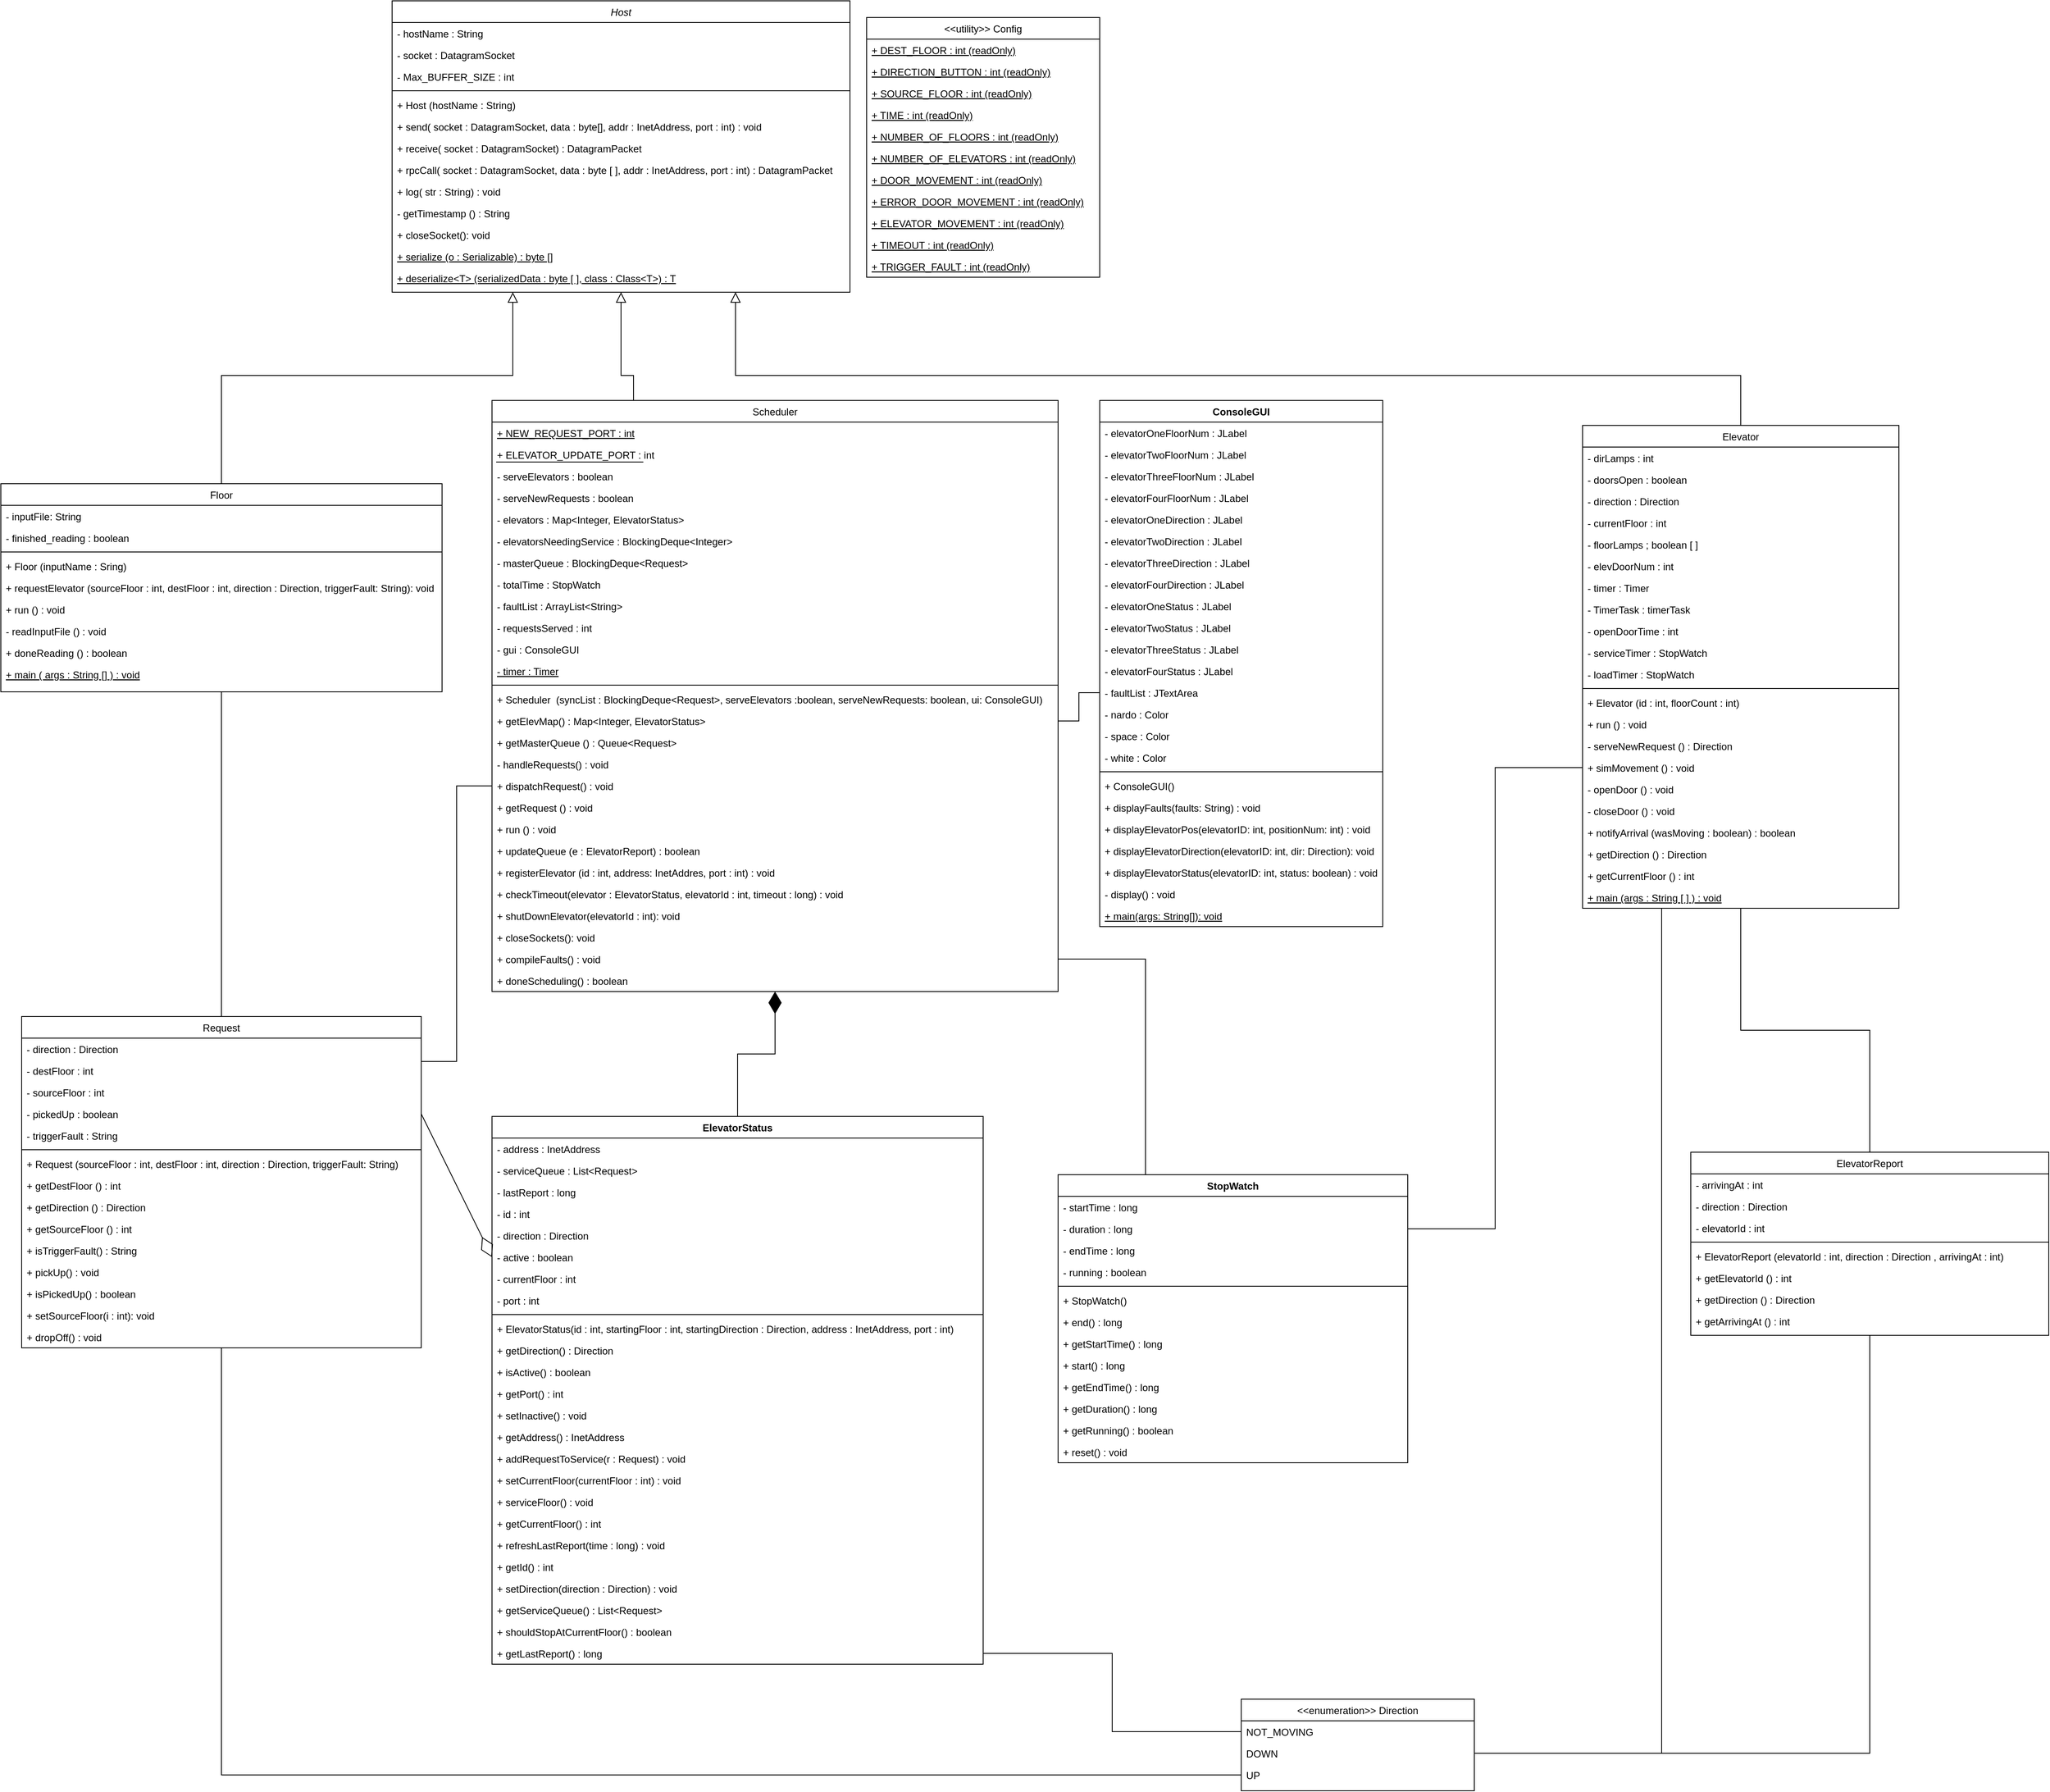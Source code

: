 <mxfile version="17.2.1" type="device"><diagram id="C5RBs43oDa-KdzZeNtuy" name="Page-1"><mxGraphModel dx="1502" dy="865" grid="1" gridSize="10" guides="1" tooltips="1" connect="1" arrows="1" fold="1" page="0" pageScale="1" pageWidth="5000" pageHeight="5000" math="0" shadow="0"><root><mxCell id="WIyWlLk6GJQsqaUBKTNV-0"/><mxCell id="WIyWlLk6GJQsqaUBKTNV-1" parent="WIyWlLk6GJQsqaUBKTNV-0"/><mxCell id="zkfFHV4jXpPFQw0GAbJ--0" value="Host" style="swimlane;fontStyle=2;align=center;verticalAlign=top;childLayout=stackLayout;horizontal=1;startSize=26;horizontalStack=0;resizeParent=1;resizeLast=0;collapsible=1;marginBottom=0;rounded=0;shadow=0;strokeWidth=1;" parent="WIyWlLk6GJQsqaUBKTNV-1" vertex="1"><mxGeometry x="390" y="20" width="550" height="350" as="geometry"><mxRectangle x="230" y="140" width="160" height="26" as="alternateBounds"/></mxGeometry></mxCell><mxCell id="zkfFHV4jXpPFQw0GAbJ--1" value="- hostName : String" style="text;align=left;verticalAlign=top;spacingLeft=4;spacingRight=4;overflow=hidden;rotatable=0;points=[[0,0.5],[1,0.5]];portConstraint=eastwest;" parent="zkfFHV4jXpPFQw0GAbJ--0" vertex="1"><mxGeometry y="26" width="550" height="26" as="geometry"/></mxCell><mxCell id="LMQ2G8RtMa5CbGaeYneN-10" value="- socket : DatagramSocket" style="text;align=left;verticalAlign=top;spacingLeft=4;spacingRight=4;overflow=hidden;rotatable=0;points=[[0,0.5],[1,0.5]];portConstraint=eastwest;" parent="zkfFHV4jXpPFQw0GAbJ--0" vertex="1"><mxGeometry y="52" width="550" height="26" as="geometry"/></mxCell><mxCell id="OdZrju0aoo46B_i1Bwre-0" value="- Max_BUFFER_SIZE : int" style="text;align=left;verticalAlign=top;spacingLeft=4;spacingRight=4;overflow=hidden;rotatable=0;points=[[0,0.5],[1,0.5]];portConstraint=eastwest;rounded=0;shadow=0;html=0;" parent="zkfFHV4jXpPFQw0GAbJ--0" vertex="1"><mxGeometry y="78" width="550" height="26" as="geometry"/></mxCell><mxCell id="zkfFHV4jXpPFQw0GAbJ--4" value="" style="line;html=1;strokeWidth=1;align=left;verticalAlign=middle;spacingTop=-1;spacingLeft=3;spacingRight=3;rotatable=0;labelPosition=right;points=[];portConstraint=eastwest;" parent="zkfFHV4jXpPFQw0GAbJ--0" vertex="1"><mxGeometry y="104" width="550" height="8" as="geometry"/></mxCell><mxCell id="zkfFHV4jXpPFQw0GAbJ--5" value="+ Host (hostName : String)" style="text;align=left;verticalAlign=top;spacingLeft=4;spacingRight=4;overflow=hidden;rotatable=0;points=[[0,0.5],[1,0.5]];portConstraint=eastwest;" parent="zkfFHV4jXpPFQw0GAbJ--0" vertex="1"><mxGeometry y="112" width="550" height="26" as="geometry"/></mxCell><mxCell id="OdZrju0aoo46B_i1Bwre-1" value="+ send( socket : DatagramSocket, data : byte[], addr : InetAddress, port : int) : void" style="text;align=left;verticalAlign=top;spacingLeft=4;spacingRight=4;overflow=hidden;rotatable=0;points=[[0,0.5],[1,0.5]];portConstraint=eastwest;" parent="zkfFHV4jXpPFQw0GAbJ--0" vertex="1"><mxGeometry y="138" width="550" height="26" as="geometry"/></mxCell><mxCell id="-BCmdNfhXVlu9Q5w6fmn-0" value="+ receive( socket : DatagramSocket) : DatagramPacket" style="text;align=left;verticalAlign=top;spacingLeft=4;spacingRight=4;overflow=hidden;rotatable=0;points=[[0,0.5],[1,0.5]];portConstraint=eastwest;" parent="zkfFHV4jXpPFQw0GAbJ--0" vertex="1"><mxGeometry y="164" width="550" height="26" as="geometry"/></mxCell><mxCell id="-BCmdNfhXVlu9Q5w6fmn-1" value="+ rpcCall( socket : DatagramSocket, data : byte [ ], addr : InetAddress, port : int) : DatagramPacket " style="text;align=left;verticalAlign=top;spacingLeft=4;spacingRight=4;overflow=hidden;rotatable=0;points=[[0,0.5],[1,0.5]];portConstraint=eastwest;" parent="zkfFHV4jXpPFQw0GAbJ--0" vertex="1"><mxGeometry y="190" width="550" height="26" as="geometry"/></mxCell><mxCell id="-BCmdNfhXVlu9Q5w6fmn-2" value="+ log( str : String) : void" style="text;align=left;verticalAlign=top;spacingLeft=4;spacingRight=4;overflow=hidden;rotatable=0;points=[[0,0.5],[1,0.5]];portConstraint=eastwest;" parent="zkfFHV4jXpPFQw0GAbJ--0" vertex="1"><mxGeometry y="216" width="550" height="26" as="geometry"/></mxCell><mxCell id="-BCmdNfhXVlu9Q5w6fmn-3" value="- getTimestamp () : String" style="text;align=left;verticalAlign=top;spacingLeft=4;spacingRight=4;overflow=hidden;rotatable=0;points=[[0,0.5],[1,0.5]];portConstraint=eastwest;" parent="zkfFHV4jXpPFQw0GAbJ--0" vertex="1"><mxGeometry y="242" width="550" height="26" as="geometry"/></mxCell><mxCell id="jfNHPIYht22upg2xtVzn-1" value="+ closeSocket(): void" style="text;align=left;verticalAlign=top;spacingLeft=4;spacingRight=4;overflow=hidden;rotatable=0;points=[[0,0.5],[1,0.5]];portConstraint=eastwest;" parent="zkfFHV4jXpPFQw0GAbJ--0" vertex="1"><mxGeometry y="268" width="550" height="26" as="geometry"/></mxCell><mxCell id="-BCmdNfhXVlu9Q5w6fmn-4" value="+ serialize (o : Serializable) : byte []" style="text;align=left;verticalAlign=top;spacingLeft=4;spacingRight=4;overflow=hidden;rotatable=0;points=[[0,0.5],[1,0.5]];portConstraint=eastwest;fontStyle=4" parent="zkfFHV4jXpPFQw0GAbJ--0" vertex="1"><mxGeometry y="294" width="550" height="26" as="geometry"/></mxCell><mxCell id="-BCmdNfhXVlu9Q5w6fmn-5" value="+ deserialize&lt;T&gt; (serializedData : byte [ ], class : Class&lt;T&gt;) : T" style="text;align=left;verticalAlign=top;spacingLeft=4;spacingRight=4;overflow=hidden;rotatable=0;points=[[0,0.5],[1,0.5]];portConstraint=eastwest;fontStyle=4" parent="zkfFHV4jXpPFQw0GAbJ--0" vertex="1"><mxGeometry y="320" width="550" height="26" as="geometry"/></mxCell><mxCell id="-BCmdNfhXVlu9Q5w6fmn-107" style="rounded=0;orthogonalLoop=1;jettySize=auto;html=1;entryX=0.5;entryY=0;entryDx=0;entryDy=0;startArrow=none;startFill=0;endArrow=none;endFill=0;exitX=0.5;exitY=1;exitDx=0;exitDy=0;edgeStyle=orthogonalEdgeStyle;" parent="WIyWlLk6GJQsqaUBKTNV-1" source="zkfFHV4jXpPFQw0GAbJ--6" target="-BCmdNfhXVlu9Q5w6fmn-90" edge="1"><mxGeometry relative="1" as="geometry"><mxPoint x="425" y="910" as="sourcePoint"/></mxGeometry></mxCell><mxCell id="zkfFHV4jXpPFQw0GAbJ--6" value="Floor" style="swimlane;fontStyle=0;align=center;verticalAlign=top;childLayout=stackLayout;horizontal=1;startSize=26;horizontalStack=0;resizeParent=1;resizeLast=0;collapsible=1;marginBottom=0;rounded=0;shadow=0;strokeWidth=1;" parent="WIyWlLk6GJQsqaUBKTNV-1" vertex="1"><mxGeometry x="-80" y="600" width="530" height="250" as="geometry"><mxRectangle x="130" y="380" width="160" height="26" as="alternateBounds"/></mxGeometry></mxCell><mxCell id="OdZrju0aoo46B_i1Bwre-5" value="- inputFile: String" style="text;align=left;verticalAlign=top;spacingLeft=4;spacingRight=4;overflow=hidden;rotatable=0;points=[[0,0.5],[1,0.5]];portConstraint=eastwest;rounded=0;shadow=0;html=0;" parent="zkfFHV4jXpPFQw0GAbJ--6" vertex="1"><mxGeometry y="26" width="530" height="26" as="geometry"/></mxCell><mxCell id="OdZrju0aoo46B_i1Bwre-4" value="- finished_reading : boolean" style="text;align=left;verticalAlign=top;spacingLeft=4;spacingRight=4;overflow=hidden;rotatable=0;points=[[0,0.5],[1,0.5]];portConstraint=eastwest;rounded=0;shadow=0;html=0;" parent="zkfFHV4jXpPFQw0GAbJ--6" vertex="1"><mxGeometry y="52" width="530" height="26" as="geometry"/></mxCell><mxCell id="zkfFHV4jXpPFQw0GAbJ--9" value="" style="line;html=1;strokeWidth=1;align=left;verticalAlign=middle;spacingTop=-1;spacingLeft=3;spacingRight=3;rotatable=0;labelPosition=right;points=[];portConstraint=eastwest;" parent="zkfFHV4jXpPFQw0GAbJ--6" vertex="1"><mxGeometry y="78" width="530" height="8" as="geometry"/></mxCell><mxCell id="OdZrju0aoo46B_i1Bwre-6" value="+ Floor (inputName : Sring)" style="text;align=left;verticalAlign=top;spacingLeft=4;spacingRight=4;overflow=hidden;rotatable=0;points=[[0,0.5],[1,0.5]];portConstraint=eastwest;" parent="zkfFHV4jXpPFQw0GAbJ--6" vertex="1"><mxGeometry y="86" width="530" height="26" as="geometry"/></mxCell><mxCell id="OdZrju0aoo46B_i1Bwre-7" value="+ requestElevator (sourceFloor : int, destFloor : int, direction : Direction, triggerFault: String): void" style="text;align=left;verticalAlign=top;spacingLeft=4;spacingRight=4;overflow=hidden;rotatable=0;points=[[0,0.5],[1,0.5]];portConstraint=eastwest;" parent="zkfFHV4jXpPFQw0GAbJ--6" vertex="1"><mxGeometry y="112" width="530" height="26" as="geometry"/></mxCell><mxCell id="-BCmdNfhXVlu9Q5w6fmn-11" value="+ run () : void" style="text;align=left;verticalAlign=top;spacingLeft=4;spacingRight=4;overflow=hidden;rotatable=0;points=[[0,0.5],[1,0.5]];portConstraint=eastwest;" parent="zkfFHV4jXpPFQw0GAbJ--6" vertex="1"><mxGeometry y="138" width="530" height="26" as="geometry"/></mxCell><mxCell id="-BCmdNfhXVlu9Q5w6fmn-12" value="- readInputFile () : void" style="text;align=left;verticalAlign=top;spacingLeft=4;spacingRight=4;overflow=hidden;rotatable=0;points=[[0,0.5],[1,0.5]];portConstraint=eastwest;" parent="zkfFHV4jXpPFQw0GAbJ--6" vertex="1"><mxGeometry y="164" width="530" height="26" as="geometry"/></mxCell><mxCell id="-BCmdNfhXVlu9Q5w6fmn-13" value="+ doneReading () : boolean" style="text;align=left;verticalAlign=top;spacingLeft=4;spacingRight=4;overflow=hidden;rotatable=0;points=[[0,0.5],[1,0.5]];portConstraint=eastwest;" parent="zkfFHV4jXpPFQw0GAbJ--6" vertex="1"><mxGeometry y="190" width="530" height="26" as="geometry"/></mxCell><mxCell id="-BCmdNfhXVlu9Q5w6fmn-14" value="+ main ( args : String [] ) : void" style="text;align=left;verticalAlign=top;spacingLeft=4;spacingRight=4;overflow=hidden;rotatable=0;points=[[0,0.5],[1,0.5]];portConstraint=eastwest;fontStyle=4" parent="zkfFHV4jXpPFQw0GAbJ--6" vertex="1"><mxGeometry y="216" width="530" height="26" as="geometry"/></mxCell><mxCell id="zkfFHV4jXpPFQw0GAbJ--12" value="" style="endArrow=block;endSize=10;endFill=0;shadow=0;strokeWidth=1;rounded=0;edgeStyle=elbowEdgeStyle;elbow=vertical;" parent="WIyWlLk6GJQsqaUBKTNV-1" source="zkfFHV4jXpPFQw0GAbJ--6" target="zkfFHV4jXpPFQw0GAbJ--0" edge="1"><mxGeometry width="160" relative="1" as="geometry"><mxPoint x="200" y="203" as="sourcePoint"/><mxPoint x="535" y="390" as="targetPoint"/><Array as="points"><mxPoint x="535" y="470"/></Array></mxGeometry></mxCell><mxCell id="-BCmdNfhXVlu9Q5w6fmn-105" style="edgeStyle=orthogonalEdgeStyle;rounded=0;orthogonalLoop=1;jettySize=auto;html=1;exitX=0.5;exitY=1;exitDx=0;exitDy=0;entryX=0.5;entryY=0;entryDx=0;entryDy=0;startArrow=none;startFill=0;endArrow=none;endFill=0;" parent="WIyWlLk6GJQsqaUBKTNV-1" source="zkfFHV4jXpPFQw0GAbJ--13" target="-BCmdNfhXVlu9Q5w6fmn-77" edge="1"><mxGeometry relative="1" as="geometry"/></mxCell><mxCell id="zkfFHV4jXpPFQw0GAbJ--13" value="Elevator" style="swimlane;fontStyle=0;align=center;verticalAlign=top;childLayout=stackLayout;horizontal=1;startSize=26;horizontalStack=0;resizeParent=1;resizeLast=0;collapsible=1;marginBottom=0;rounded=0;shadow=0;strokeWidth=1;" parent="WIyWlLk6GJQsqaUBKTNV-1" vertex="1"><mxGeometry x="1820" y="530" width="380" height="580" as="geometry"><mxRectangle x="340" y="380" width="170" height="26" as="alternateBounds"/></mxGeometry></mxCell><mxCell id="-BCmdNfhXVlu9Q5w6fmn-17" value="- dirLamps : int" style="text;align=left;verticalAlign=top;spacingLeft=4;spacingRight=4;overflow=hidden;rotatable=0;points=[[0,0.5],[1,0.5]];portConstraint=eastwest;" parent="zkfFHV4jXpPFQw0GAbJ--13" vertex="1"><mxGeometry y="26" width="380" height="26" as="geometry"/></mxCell><mxCell id="-BCmdNfhXVlu9Q5w6fmn-18" value="- doorsOpen : boolean" style="text;align=left;verticalAlign=top;spacingLeft=4;spacingRight=4;overflow=hidden;rotatable=0;points=[[0,0.5],[1,0.5]];portConstraint=eastwest;" parent="zkfFHV4jXpPFQw0GAbJ--13" vertex="1"><mxGeometry y="52" width="380" height="26" as="geometry"/></mxCell><mxCell id="-BCmdNfhXVlu9Q5w6fmn-16" value="- direction : Direction" style="text;align=left;verticalAlign=top;spacingLeft=4;spacingRight=4;overflow=hidden;rotatable=0;points=[[0,0.5],[1,0.5]];portConstraint=eastwest;" parent="zkfFHV4jXpPFQw0GAbJ--13" vertex="1"><mxGeometry y="78" width="380" height="26" as="geometry"/></mxCell><mxCell id="-BCmdNfhXVlu9Q5w6fmn-19" value="- currentFloor : int" style="text;align=left;verticalAlign=top;spacingLeft=4;spacingRight=4;overflow=hidden;rotatable=0;points=[[0,0.5],[1,0.5]];portConstraint=eastwest;" parent="zkfFHV4jXpPFQw0GAbJ--13" vertex="1"><mxGeometry y="104" width="380" height="26" as="geometry"/></mxCell><mxCell id="-BCmdNfhXVlu9Q5w6fmn-20" value="- floorLamps ; boolean [ ]" style="text;align=left;verticalAlign=top;spacingLeft=4;spacingRight=4;overflow=hidden;rotatable=0;points=[[0,0.5],[1,0.5]];portConstraint=eastwest;" parent="zkfFHV4jXpPFQw0GAbJ--13" vertex="1"><mxGeometry y="130" width="380" height="26" as="geometry"/></mxCell><mxCell id="-BCmdNfhXVlu9Q5w6fmn-21" value="- elevDoorNum : int" style="text;align=left;verticalAlign=top;spacingLeft=4;spacingRight=4;overflow=hidden;rotatable=0;points=[[0,0.5],[1,0.5]];portConstraint=eastwest;" parent="zkfFHV4jXpPFQw0GAbJ--13" vertex="1"><mxGeometry y="156" width="380" height="26" as="geometry"/></mxCell><mxCell id="-BCmdNfhXVlu9Q5w6fmn-144" value="- timer : Timer" style="text;align=left;verticalAlign=top;spacingLeft=4;spacingRight=4;overflow=hidden;rotatable=0;points=[[0,0.5],[1,0.5]];portConstraint=eastwest;fontStyle=0" parent="zkfFHV4jXpPFQw0GAbJ--13" vertex="1"><mxGeometry y="182" width="380" height="26" as="geometry"/></mxCell><mxCell id="-BCmdNfhXVlu9Q5w6fmn-145" value="- TimerTask : timerTask" style="text;align=left;verticalAlign=top;spacingLeft=4;spacingRight=4;overflow=hidden;rotatable=0;points=[[0,0.5],[1,0.5]];portConstraint=eastwest;" parent="zkfFHV4jXpPFQw0GAbJ--13" vertex="1"><mxGeometry y="208" width="380" height="26" as="geometry"/></mxCell><mxCell id="5r6SpTGuM3loGCtaU3v2-27" value="- openDoorTime : int" style="text;align=left;verticalAlign=top;spacingLeft=4;spacingRight=4;overflow=hidden;rotatable=0;points=[[0,0.5],[1,0.5]];portConstraint=eastwest;" parent="zkfFHV4jXpPFQw0GAbJ--13" vertex="1"><mxGeometry y="234" width="380" height="26" as="geometry"/></mxCell><mxCell id="07Y-zESid-UDUSCHij8v-1" value="- serviceTimer : StopWatch" style="text;align=left;verticalAlign=top;spacingLeft=4;spacingRight=4;overflow=hidden;rotatable=0;points=[[0,0.5],[1,0.5]];portConstraint=eastwest;" parent="zkfFHV4jXpPFQw0GAbJ--13" vertex="1"><mxGeometry y="260" width="380" height="26" as="geometry"/></mxCell><mxCell id="5r6SpTGuM3loGCtaU3v2-26" value="- loadTimer : StopWatch" style="text;align=left;verticalAlign=top;spacingLeft=4;spacingRight=4;overflow=hidden;rotatable=0;points=[[0,0.5],[1,0.5]];portConstraint=eastwest;" parent="zkfFHV4jXpPFQw0GAbJ--13" vertex="1"><mxGeometry y="286" width="380" height="26" as="geometry"/></mxCell><mxCell id="zkfFHV4jXpPFQw0GAbJ--15" value="" style="line;html=1;strokeWidth=1;align=left;verticalAlign=middle;spacingTop=-1;spacingLeft=3;spacingRight=3;rotatable=0;labelPosition=right;points=[];portConstraint=eastwest;" parent="zkfFHV4jXpPFQw0GAbJ--13" vertex="1"><mxGeometry y="312" width="380" height="8" as="geometry"/></mxCell><mxCell id="-BCmdNfhXVlu9Q5w6fmn-22" value="+ Elevator (id : int, floorCount : int) " style="text;align=left;verticalAlign=top;spacingLeft=4;spacingRight=4;overflow=hidden;rotatable=0;points=[[0,0.5],[1,0.5]];portConstraint=eastwest;" parent="zkfFHV4jXpPFQw0GAbJ--13" vertex="1"><mxGeometry y="320" width="380" height="26" as="geometry"/></mxCell><mxCell id="-BCmdNfhXVlu9Q5w6fmn-23" value="+ run () : void" style="text;align=left;verticalAlign=top;spacingLeft=4;spacingRight=4;overflow=hidden;rotatable=0;points=[[0,0.5],[1,0.5]];portConstraint=eastwest;" parent="zkfFHV4jXpPFQw0GAbJ--13" vertex="1"><mxGeometry y="346" width="380" height="26" as="geometry"/></mxCell><mxCell id="-BCmdNfhXVlu9Q5w6fmn-24" value="- serveNewRequest () : Direction" style="text;align=left;verticalAlign=top;spacingLeft=4;spacingRight=4;overflow=hidden;rotatable=0;points=[[0,0.5],[1,0.5]];portConstraint=eastwest;" parent="zkfFHV4jXpPFQw0GAbJ--13" vertex="1"><mxGeometry y="372" width="380" height="26" as="geometry"/></mxCell><mxCell id="-BCmdNfhXVlu9Q5w6fmn-25" value="+ simMovement () : void" style="text;align=left;verticalAlign=top;spacingLeft=4;spacingRight=4;overflow=hidden;rotatable=0;points=[[0,0.5],[1,0.5]];portConstraint=eastwest;" parent="zkfFHV4jXpPFQw0GAbJ--13" vertex="1"><mxGeometry y="398" width="380" height="26" as="geometry"/></mxCell><mxCell id="-BCmdNfhXVlu9Q5w6fmn-26" value="- openDoor () : void" style="text;align=left;verticalAlign=top;spacingLeft=4;spacingRight=4;overflow=hidden;rotatable=0;points=[[0,0.5],[1,0.5]];portConstraint=eastwest;" parent="zkfFHV4jXpPFQw0GAbJ--13" vertex="1"><mxGeometry y="424" width="380" height="26" as="geometry"/></mxCell><mxCell id="-BCmdNfhXVlu9Q5w6fmn-27" value="- closeDoor () : void" style="text;align=left;verticalAlign=top;spacingLeft=4;spacingRight=4;overflow=hidden;rotatable=0;points=[[0,0.5],[1,0.5]];portConstraint=eastwest;" parent="zkfFHV4jXpPFQw0GAbJ--13" vertex="1"><mxGeometry y="450" width="380" height="26" as="geometry"/></mxCell><mxCell id="-BCmdNfhXVlu9Q5w6fmn-28" value="+ notifyArrival (wasMoving : boolean) : boolean" style="text;align=left;verticalAlign=top;spacingLeft=4;spacingRight=4;overflow=hidden;rotatable=0;points=[[0,0.5],[1,0.5]];portConstraint=eastwest;" parent="zkfFHV4jXpPFQw0GAbJ--13" vertex="1"><mxGeometry y="476" width="380" height="26" as="geometry"/></mxCell><mxCell id="-BCmdNfhXVlu9Q5w6fmn-29" value="+ getDirection () : Direction" style="text;align=left;verticalAlign=top;spacingLeft=4;spacingRight=4;overflow=hidden;rotatable=0;points=[[0,0.5],[1,0.5]];portConstraint=eastwest;" parent="zkfFHV4jXpPFQw0GAbJ--13" vertex="1"><mxGeometry y="502" width="380" height="26" as="geometry"/></mxCell><mxCell id="-BCmdNfhXVlu9Q5w6fmn-30" value="+ getCurrentFloor () : int" style="text;align=left;verticalAlign=top;spacingLeft=4;spacingRight=4;overflow=hidden;rotatable=0;points=[[0,0.5],[1,0.5]];portConstraint=eastwest;" parent="zkfFHV4jXpPFQw0GAbJ--13" vertex="1"><mxGeometry y="528" width="380" height="26" as="geometry"/></mxCell><mxCell id="-BCmdNfhXVlu9Q5w6fmn-31" value="+ main (args : String [ ] ) : void" style="text;align=left;verticalAlign=top;spacingLeft=4;spacingRight=4;overflow=hidden;rotatable=0;points=[[0,0.5],[1,0.5]];portConstraint=eastwest;fontStyle=4" parent="zkfFHV4jXpPFQw0GAbJ--13" vertex="1"><mxGeometry y="554" width="380" height="26" as="geometry"/></mxCell><mxCell id="zkfFHV4jXpPFQw0GAbJ--16" value="" style="endArrow=block;endSize=10;endFill=0;shadow=0;strokeWidth=1;rounded=0;edgeStyle=elbowEdgeStyle;elbow=vertical;exitX=0.25;exitY=0;exitDx=0;exitDy=0;entryX=0.5;entryY=1;entryDx=0;entryDy=0;" parent="WIyWlLk6GJQsqaUBKTNV-1" source="-BCmdNfhXVlu9Q5w6fmn-51" target="zkfFHV4jXpPFQw0GAbJ--0" edge="1"><mxGeometry width="160" relative="1" as="geometry"><mxPoint x="210" y="373" as="sourcePoint"/><mxPoint x="590" y="390" as="targetPoint"/><Array as="points"><mxPoint x="920" y="470"/><mxPoint x="670" y="460"/></Array></mxGeometry></mxCell><mxCell id="-BCmdNfhXVlu9Q5w6fmn-109" style="edgeStyle=orthogonalEdgeStyle;rounded=0;orthogonalLoop=1;jettySize=auto;html=1;exitX=0;exitY=0.5;exitDx=0;exitDy=0;entryX=1;entryY=0.077;entryDx=0;entryDy=0;entryPerimeter=0;startArrow=none;startFill=0;endArrow=none;endFill=0;" parent="WIyWlLk6GJQsqaUBKTNV-1" source="-BCmdNfhXVlu9Q5w6fmn-66" target="-BCmdNfhXVlu9Q5w6fmn-92" edge="1"><mxGeometry relative="1" as="geometry"/></mxCell><mxCell id="-BCmdNfhXVlu9Q5w6fmn-51" value="Scheduler" style="swimlane;fontStyle=0;align=center;verticalAlign=top;childLayout=stackLayout;horizontal=1;startSize=26;horizontalStack=0;resizeParent=1;resizeLast=0;collapsible=1;marginBottom=0;rounded=0;shadow=0;strokeWidth=1;" parent="WIyWlLk6GJQsqaUBKTNV-1" vertex="1"><mxGeometry x="510" y="500" width="680" height="710" as="geometry"><mxRectangle x="630" y="600" width="170" height="26" as="alternateBounds"/></mxGeometry></mxCell><mxCell id="-BCmdNfhXVlu9Q5w6fmn-53" value="+ NEW_REQUEST_PORT : int" style="text;align=left;verticalAlign=top;spacingLeft=4;spacingRight=4;overflow=hidden;rotatable=0;points=[[0,0.5],[1,0.5]];portConstraint=eastwest;fontStyle=4" parent="-BCmdNfhXVlu9Q5w6fmn-51" vertex="1"><mxGeometry y="26" width="680" height="26" as="geometry"/></mxCell><mxCell id="-BCmdNfhXVlu9Q5w6fmn-74" value="" style="endArrow=none;html=1;rounded=0;entryX=0.336;entryY=-0.154;entryDx=0;entryDy=0;entryPerimeter=0;" parent="-BCmdNfhXVlu9Q5w6fmn-51" edge="1"><mxGeometry width="50" height="50" relative="1" as="geometry"><mxPoint x="5.0" y="74" as="sourcePoint"/><mxPoint x="181.8" y="73.996" as="targetPoint"/></mxGeometry></mxCell><mxCell id="-BCmdNfhXVlu9Q5w6fmn-54" value="+ ELEVATOR_UPDATE_PORT : int" style="text;align=left;verticalAlign=top;spacingLeft=4;spacingRight=4;overflow=hidden;rotatable=0;points=[[0,0.5],[1,0.5]];portConstraint=eastwest;" parent="-BCmdNfhXVlu9Q5w6fmn-51" vertex="1"><mxGeometry y="52" width="680" height="26" as="geometry"/></mxCell><mxCell id="-BCmdNfhXVlu9Q5w6fmn-55" value="- serveElevators : boolean" style="text;align=left;verticalAlign=top;spacingLeft=4;spacingRight=4;overflow=hidden;rotatable=0;points=[[0,0.5],[1,0.5]];portConstraint=eastwest;" parent="-BCmdNfhXVlu9Q5w6fmn-51" vertex="1"><mxGeometry y="78" width="680" height="26" as="geometry"/></mxCell><mxCell id="-BCmdNfhXVlu9Q5w6fmn-149" value="- serveNewRequests : boolean" style="text;align=left;verticalAlign=top;spacingLeft=4;spacingRight=4;overflow=hidden;rotatable=0;points=[[0,0.5],[1,0.5]];portConstraint=eastwest;" parent="-BCmdNfhXVlu9Q5w6fmn-51" vertex="1"><mxGeometry y="104" width="680" height="26" as="geometry"/></mxCell><mxCell id="-BCmdNfhXVlu9Q5w6fmn-56" value="- elevators : Map&lt;Integer, ElevatorStatus&gt;" style="text;align=left;verticalAlign=top;spacingLeft=4;spacingRight=4;overflow=hidden;rotatable=0;points=[[0,0.5],[1,0.5]];portConstraint=eastwest;" parent="-BCmdNfhXVlu9Q5w6fmn-51" vertex="1"><mxGeometry y="130" width="680" height="26" as="geometry"/></mxCell><mxCell id="-BCmdNfhXVlu9Q5w6fmn-57" value="- elevatorsNeedingService : BlockingDeque&lt;Integer&gt;" style="text;align=left;verticalAlign=top;spacingLeft=4;spacingRight=4;overflow=hidden;rotatable=0;points=[[0,0.5],[1,0.5]];portConstraint=eastwest;" parent="-BCmdNfhXVlu9Q5w6fmn-51" vertex="1"><mxGeometry y="156" width="680" height="26" as="geometry"/></mxCell><mxCell id="5r6SpTGuM3loGCtaU3v2-33" value="- masterQueue : BlockingDeque&lt;Request&gt;" style="text;align=left;verticalAlign=top;spacingLeft=4;spacingRight=4;overflow=hidden;rotatable=0;points=[[0,0.5],[1,0.5]];portConstraint=eastwest;" parent="-BCmdNfhXVlu9Q5w6fmn-51" vertex="1"><mxGeometry y="182" width="680" height="26" as="geometry"/></mxCell><mxCell id="5r6SpTGuM3loGCtaU3v2-34" value="- totalTime : StopWatch" style="text;align=left;verticalAlign=top;spacingLeft=4;spacingRight=4;overflow=hidden;rotatable=0;points=[[0,0.5],[1,0.5]];portConstraint=eastwest;" parent="-BCmdNfhXVlu9Q5w6fmn-51" vertex="1"><mxGeometry y="208" width="680" height="26" as="geometry"/></mxCell><mxCell id="5r6SpTGuM3loGCtaU3v2-32" value="- faultList : ArrayList&lt;String&gt;" style="text;align=left;verticalAlign=top;spacingLeft=4;spacingRight=4;overflow=hidden;rotatable=0;points=[[0,0.5],[1,0.5]];portConstraint=eastwest;" parent="-BCmdNfhXVlu9Q5w6fmn-51" vertex="1"><mxGeometry y="234" width="680" height="26" as="geometry"/></mxCell><mxCell id="-BCmdNfhXVlu9Q5w6fmn-58" value="- requestsServed : int" style="text;align=left;verticalAlign=top;spacingLeft=4;spacingRight=4;overflow=hidden;rotatable=0;points=[[0,0.5],[1,0.5]];portConstraint=eastwest;" parent="-BCmdNfhXVlu9Q5w6fmn-51" vertex="1"><mxGeometry y="260" width="680" height="26" as="geometry"/></mxCell><mxCell id="5r6SpTGuM3loGCtaU3v2-35" value="- gui : ConsoleGUI" style="text;align=left;verticalAlign=top;spacingLeft=4;spacingRight=4;overflow=hidden;rotatable=0;points=[[0,0.5],[1,0.5]];portConstraint=eastwest;" parent="-BCmdNfhXVlu9Q5w6fmn-51" vertex="1"><mxGeometry y="286" width="680" height="26" as="geometry"/></mxCell><mxCell id="LMQ2G8RtMa5CbGaeYneN-0" value="- timer : Timer" style="text;align=left;verticalAlign=top;spacingLeft=4;spacingRight=4;overflow=hidden;rotatable=0;points=[[0,0.5],[1,0.5]];portConstraint=eastwest;fontStyle=4" parent="-BCmdNfhXVlu9Q5w6fmn-51" vertex="1"><mxGeometry y="312" width="680" height="26" as="geometry"/></mxCell><mxCell id="-BCmdNfhXVlu9Q5w6fmn-59" value="" style="line;html=1;strokeWidth=1;align=left;verticalAlign=middle;spacingTop=-1;spacingLeft=3;spacingRight=3;rotatable=0;labelPosition=right;points=[];portConstraint=eastwest;" parent="-BCmdNfhXVlu9Q5w6fmn-51" vertex="1"><mxGeometry y="338" width="680" height="8" as="geometry"/></mxCell><mxCell id="-BCmdNfhXVlu9Q5w6fmn-60" value="+ Scheduler  (syncList : BlockingDeque&lt;Request&gt;, serveElevators :boolean, serveNewRequests: boolean, ui: ConsoleGUI)" style="text;align=left;verticalAlign=top;spacingLeft=4;spacingRight=4;overflow=hidden;rotatable=0;points=[[0,0.5],[1,0.5]];portConstraint=eastwest;" parent="-BCmdNfhXVlu9Q5w6fmn-51" vertex="1"><mxGeometry y="346" width="680" height="26" as="geometry"/></mxCell><mxCell id="-BCmdNfhXVlu9Q5w6fmn-150" value="+ getElevMap() : Map&lt;Integer, ElevatorStatus&gt;" style="text;align=left;verticalAlign=top;spacingLeft=4;spacingRight=4;overflow=hidden;rotatable=0;points=[[0,0.5],[1,0.5]];portConstraint=eastwest;" parent="-BCmdNfhXVlu9Q5w6fmn-51" vertex="1"><mxGeometry y="372" width="680" height="26" as="geometry"/></mxCell><mxCell id="-BCmdNfhXVlu9Q5w6fmn-153" value="+ getMasterQueue () : Queue&lt;Request&gt;" style="text;align=left;verticalAlign=top;spacingLeft=4;spacingRight=4;overflow=hidden;rotatable=0;points=[[0,0.5],[1,0.5]];portConstraint=eastwest;" parent="-BCmdNfhXVlu9Q5w6fmn-51" vertex="1"><mxGeometry y="398" width="680" height="26" as="geometry"/></mxCell><mxCell id="-BCmdNfhXVlu9Q5w6fmn-65" value="- handleRequests() : void" style="text;align=left;verticalAlign=top;spacingLeft=4;spacingRight=4;overflow=hidden;rotatable=0;points=[[0,0.5],[1,0.5]];portConstraint=eastwest;" parent="-BCmdNfhXVlu9Q5w6fmn-51" vertex="1"><mxGeometry y="424" width="680" height="26" as="geometry"/></mxCell><mxCell id="-BCmdNfhXVlu9Q5w6fmn-66" value="+ dispatchRequest() : void" style="text;align=left;verticalAlign=top;spacingLeft=4;spacingRight=4;overflow=hidden;rotatable=0;points=[[0,0.5],[1,0.5]];portConstraint=eastwest;" parent="-BCmdNfhXVlu9Q5w6fmn-51" vertex="1"><mxGeometry y="450" width="680" height="26" as="geometry"/></mxCell><mxCell id="-BCmdNfhXVlu9Q5w6fmn-64" value="+ getRequest () : void" style="text;align=left;verticalAlign=top;spacingLeft=4;spacingRight=4;overflow=hidden;rotatable=0;points=[[0,0.5],[1,0.5]];portConstraint=eastwest;" parent="-BCmdNfhXVlu9Q5w6fmn-51" vertex="1"><mxGeometry y="476" width="680" height="26" as="geometry"/></mxCell><mxCell id="-BCmdNfhXVlu9Q5w6fmn-63" value="+ run () : void" style="text;align=left;verticalAlign=top;spacingLeft=4;spacingRight=4;overflow=hidden;rotatable=0;points=[[0,0.5],[1,0.5]];portConstraint=eastwest;" parent="-BCmdNfhXVlu9Q5w6fmn-51" vertex="1"><mxGeometry y="502" width="680" height="26" as="geometry"/></mxCell><mxCell id="-BCmdNfhXVlu9Q5w6fmn-62" value="+ updateQueue (e : ElevatorReport) : boolean" style="text;align=left;verticalAlign=top;spacingLeft=4;spacingRight=4;overflow=hidden;rotatable=0;points=[[0,0.5],[1,0.5]];portConstraint=eastwest;" parent="-BCmdNfhXVlu9Q5w6fmn-51" vertex="1"><mxGeometry y="528" width="680" height="26" as="geometry"/></mxCell><mxCell id="-BCmdNfhXVlu9Q5w6fmn-61" value="+ registerElevator (id : int, address: InetAddres, port : int) : void" style="text;align=left;verticalAlign=top;spacingLeft=4;spacingRight=4;overflow=hidden;rotatable=0;points=[[0,0.5],[1,0.5]];portConstraint=eastwest;" parent="-BCmdNfhXVlu9Q5w6fmn-51" vertex="1"><mxGeometry y="554" width="680" height="26" as="geometry"/></mxCell><mxCell id="LMQ2G8RtMa5CbGaeYneN-2" value="+ checkTimeout(elevator : ElevatorStatus, elevatorId : int, timeout : long) : void" style="text;align=left;verticalAlign=top;spacingLeft=4;spacingRight=4;overflow=hidden;rotatable=0;points=[[0,0.5],[1,0.5]];portConstraint=eastwest;" parent="-BCmdNfhXVlu9Q5w6fmn-51" vertex="1"><mxGeometry y="580" width="680" height="26" as="geometry"/></mxCell><mxCell id="LMQ2G8RtMa5CbGaeYneN-1" value="+ shutDownElevator(elevatorId : int): void" style="text;align=left;verticalAlign=top;spacingLeft=4;spacingRight=4;overflow=hidden;rotatable=0;points=[[0,0.5],[1,0.5]];portConstraint=eastwest;" parent="-BCmdNfhXVlu9Q5w6fmn-51" vertex="1"><mxGeometry y="606" width="680" height="26" as="geometry"/></mxCell><mxCell id="5r6SpTGuM3loGCtaU3v2-37" value="+ closeSockets(): void" style="text;align=left;verticalAlign=top;spacingLeft=4;spacingRight=4;overflow=hidden;rotatable=0;points=[[0,0.5],[1,0.5]];portConstraint=eastwest;" parent="-BCmdNfhXVlu9Q5w6fmn-51" vertex="1"><mxGeometry y="632" width="680" height="26" as="geometry"/></mxCell><mxCell id="5r6SpTGuM3loGCtaU3v2-36" value="+ compileFaults() : void" style="text;align=left;verticalAlign=top;spacingLeft=4;spacingRight=4;overflow=hidden;rotatable=0;points=[[0,0.5],[1,0.5]];portConstraint=eastwest;" parent="-BCmdNfhXVlu9Q5w6fmn-51" vertex="1"><mxGeometry y="658" width="680" height="26" as="geometry"/></mxCell><mxCell id="jfNHPIYht22upg2xtVzn-0" value="+ doneScheduling() : boolean" style="text;align=left;verticalAlign=top;spacingLeft=4;spacingRight=4;overflow=hidden;rotatable=0;points=[[0,0.5],[1,0.5]];portConstraint=eastwest;" parent="-BCmdNfhXVlu9Q5w6fmn-51" vertex="1"><mxGeometry y="684" width="680" height="26" as="geometry"/></mxCell><mxCell id="-BCmdNfhXVlu9Q5w6fmn-71" value="" style="endArrow=block;endSize=10;endFill=0;shadow=0;strokeWidth=1;rounded=0;edgeStyle=elbowEdgeStyle;elbow=vertical;exitX=0.5;exitY=0;exitDx=0;exitDy=0;entryX=0.75;entryY=1;entryDx=0;entryDy=0;" parent="WIyWlLk6GJQsqaUBKTNV-1" source="zkfFHV4jXpPFQw0GAbJ--13" target="zkfFHV4jXpPFQw0GAbJ--0" edge="1"><mxGeometry width="160" relative="1" as="geometry"><mxPoint x="1185" y="590" as="sourcePoint"/><mxPoint x="810" y="400" as="targetPoint"/><Array as="points"><mxPoint x="660" y="470"/></Array></mxGeometry></mxCell><mxCell id="-BCmdNfhXVlu9Q5w6fmn-77" value="ElevatorReport" style="swimlane;fontStyle=0;align=center;verticalAlign=top;childLayout=stackLayout;horizontal=1;startSize=26;horizontalStack=0;resizeParent=1;resizeLast=0;collapsible=1;marginBottom=0;rounded=0;shadow=0;strokeWidth=1;" parent="WIyWlLk6GJQsqaUBKTNV-1" vertex="1"><mxGeometry x="1950" y="1403" width="430" height="220" as="geometry"><mxRectangle x="130" y="380" width="160" height="26" as="alternateBounds"/></mxGeometry></mxCell><mxCell id="-BCmdNfhXVlu9Q5w6fmn-78" value="- arrivingAt : int" style="text;align=left;verticalAlign=top;spacingLeft=4;spacingRight=4;overflow=hidden;rotatable=0;points=[[0,0.5],[1,0.5]];portConstraint=eastwest;" parent="-BCmdNfhXVlu9Q5w6fmn-77" vertex="1"><mxGeometry y="26" width="430" height="26" as="geometry"/></mxCell><mxCell id="-BCmdNfhXVlu9Q5w6fmn-79" value="- direction : Direction " style="text;align=left;verticalAlign=top;spacingLeft=4;spacingRight=4;overflow=hidden;rotatable=0;points=[[0,0.5],[1,0.5]];portConstraint=eastwest;rounded=0;shadow=0;html=0;" parent="-BCmdNfhXVlu9Q5w6fmn-77" vertex="1"><mxGeometry y="52" width="430" height="26" as="geometry"/></mxCell><mxCell id="-BCmdNfhXVlu9Q5w6fmn-80" value="- elevatorId : int" style="text;align=left;verticalAlign=top;spacingLeft=4;spacingRight=4;overflow=hidden;rotatable=0;points=[[0,0.5],[1,0.5]];portConstraint=eastwest;rounded=0;shadow=0;html=0;" parent="-BCmdNfhXVlu9Q5w6fmn-77" vertex="1"><mxGeometry y="78" width="430" height="26" as="geometry"/></mxCell><mxCell id="-BCmdNfhXVlu9Q5w6fmn-82" value="" style="line;html=1;strokeWidth=1;align=left;verticalAlign=middle;spacingTop=-1;spacingLeft=3;spacingRight=3;rotatable=0;labelPosition=right;points=[];portConstraint=eastwest;" parent="-BCmdNfhXVlu9Q5w6fmn-77" vertex="1"><mxGeometry y="104" width="430" height="8" as="geometry"/></mxCell><mxCell id="-BCmdNfhXVlu9Q5w6fmn-83" value="+ ElevatorReport (elevatorId : int, direction : Direction , arrivingAt : int)" style="text;align=left;verticalAlign=top;spacingLeft=4;spacingRight=4;overflow=hidden;rotatable=0;points=[[0,0.5],[1,0.5]];portConstraint=eastwest;" parent="-BCmdNfhXVlu9Q5w6fmn-77" vertex="1"><mxGeometry y="112" width="430" height="26" as="geometry"/></mxCell><mxCell id="-BCmdNfhXVlu9Q5w6fmn-84" value="+ getElevatorId () : int" style="text;align=left;verticalAlign=top;spacingLeft=4;spacingRight=4;overflow=hidden;rotatable=0;points=[[0,0.5],[1,0.5]];portConstraint=eastwest;" parent="-BCmdNfhXVlu9Q5w6fmn-77" vertex="1"><mxGeometry y="138" width="430" height="26" as="geometry"/></mxCell><mxCell id="-BCmdNfhXVlu9Q5w6fmn-85" value="+ getDirection () : Direction" style="text;align=left;verticalAlign=top;spacingLeft=4;spacingRight=4;overflow=hidden;rotatable=0;points=[[0,0.5],[1,0.5]];portConstraint=eastwest;" parent="-BCmdNfhXVlu9Q5w6fmn-77" vertex="1"><mxGeometry y="164" width="430" height="26" as="geometry"/></mxCell><mxCell id="-BCmdNfhXVlu9Q5w6fmn-86" value="+ getArrivingAt () : int" style="text;align=left;verticalAlign=top;spacingLeft=4;spacingRight=4;overflow=hidden;rotatable=0;points=[[0,0.5],[1,0.5]];portConstraint=eastwest;" parent="-BCmdNfhXVlu9Q5w6fmn-77" vertex="1"><mxGeometry y="190" width="430" height="26" as="geometry"/></mxCell><mxCell id="-BCmdNfhXVlu9Q5w6fmn-90" value="Request" style="swimlane;fontStyle=0;align=center;verticalAlign=top;childLayout=stackLayout;horizontal=1;startSize=26;horizontalStack=0;resizeParent=1;resizeLast=0;collapsible=1;marginBottom=0;rounded=0;shadow=0;strokeWidth=1;" parent="WIyWlLk6GJQsqaUBKTNV-1" vertex="1"><mxGeometry x="-55" y="1240" width="480" height="398" as="geometry"><mxRectangle x="130" y="380" width="160" height="26" as="alternateBounds"/></mxGeometry></mxCell><mxCell id="-BCmdNfhXVlu9Q5w6fmn-91" value="- direction : Direction " style="text;align=left;verticalAlign=top;spacingLeft=4;spacingRight=4;overflow=hidden;rotatable=0;points=[[0,0.5],[1,0.5]];portConstraint=eastwest;" parent="-BCmdNfhXVlu9Q5w6fmn-90" vertex="1"><mxGeometry y="26" width="480" height="26" as="geometry"/></mxCell><mxCell id="-BCmdNfhXVlu9Q5w6fmn-92" value="- destFloor : int" style="text;align=left;verticalAlign=top;spacingLeft=4;spacingRight=4;overflow=hidden;rotatable=0;points=[[0,0.5],[1,0.5]];portConstraint=eastwest;rounded=0;shadow=0;html=0;" parent="-BCmdNfhXVlu9Q5w6fmn-90" vertex="1"><mxGeometry y="52" width="480" height="26" as="geometry"/></mxCell><mxCell id="-BCmdNfhXVlu9Q5w6fmn-93" value="- sourceFloor : int" style="text;align=left;verticalAlign=top;spacingLeft=4;spacingRight=4;overflow=hidden;rotatable=0;points=[[0,0.5],[1,0.5]];portConstraint=eastwest;rounded=0;shadow=0;html=0;" parent="-BCmdNfhXVlu9Q5w6fmn-90" vertex="1"><mxGeometry y="78" width="480" height="26" as="geometry"/></mxCell><mxCell id="LMQ2G8RtMa5CbGaeYneN-3" value="- pickedUp : boolean" style="text;align=left;verticalAlign=top;spacingLeft=4;spacingRight=4;overflow=hidden;rotatable=0;points=[[0,0.5],[1,0.5]];portConstraint=eastwest;rounded=0;shadow=0;html=0;" parent="-BCmdNfhXVlu9Q5w6fmn-90" vertex="1"><mxGeometry y="104" width="480" height="26" as="geometry"/></mxCell><mxCell id="LMQ2G8RtMa5CbGaeYneN-4" value="- triggerFault : String" style="text;align=left;verticalAlign=top;spacingLeft=4;spacingRight=4;overflow=hidden;rotatable=0;points=[[0,0.5],[1,0.5]];portConstraint=eastwest;rounded=0;shadow=0;html=0;" parent="-BCmdNfhXVlu9Q5w6fmn-90" vertex="1"><mxGeometry y="130" width="480" height="26" as="geometry"/></mxCell><mxCell id="-BCmdNfhXVlu9Q5w6fmn-94" value="" style="line;html=1;strokeWidth=1;align=left;verticalAlign=middle;spacingTop=-1;spacingLeft=3;spacingRight=3;rotatable=0;labelPosition=right;points=[];portConstraint=eastwest;" parent="-BCmdNfhXVlu9Q5w6fmn-90" vertex="1"><mxGeometry y="156" width="480" height="8" as="geometry"/></mxCell><mxCell id="-BCmdNfhXVlu9Q5w6fmn-95" value="+ Request (sourceFloor : int, destFloor : int, direction : Direction, triggerFault: String)" style="text;align=left;verticalAlign=top;spacingLeft=4;spacingRight=4;overflow=hidden;rotatable=0;points=[[0,0.5],[1,0.5]];portConstraint=eastwest;" parent="-BCmdNfhXVlu9Q5w6fmn-90" vertex="1"><mxGeometry y="164" width="480" height="26" as="geometry"/></mxCell><mxCell id="-BCmdNfhXVlu9Q5w6fmn-96" value="+ getDestFloor () : int" style="text;align=left;verticalAlign=top;spacingLeft=4;spacingRight=4;overflow=hidden;rotatable=0;points=[[0,0.5],[1,0.5]];portConstraint=eastwest;" parent="-BCmdNfhXVlu9Q5w6fmn-90" vertex="1"><mxGeometry y="190" width="480" height="26" as="geometry"/></mxCell><mxCell id="LMQ2G8RtMa5CbGaeYneN-7" value="+ getDirection () : Direction" style="text;align=left;verticalAlign=top;spacingLeft=4;spacingRight=4;overflow=hidden;rotatable=0;points=[[0,0.5],[1,0.5]];portConstraint=eastwest;" parent="-BCmdNfhXVlu9Q5w6fmn-90" vertex="1"><mxGeometry y="216" width="480" height="26" as="geometry"/></mxCell><mxCell id="-BCmdNfhXVlu9Q5w6fmn-97" value="+ getSourceFloor () : int" style="text;align=left;verticalAlign=top;spacingLeft=4;spacingRight=4;overflow=hidden;rotatable=0;points=[[0,0.5],[1,0.5]];portConstraint=eastwest;" parent="-BCmdNfhXVlu9Q5w6fmn-90" vertex="1"><mxGeometry y="242" width="480" height="26" as="geometry"/></mxCell><mxCell id="LMQ2G8RtMa5CbGaeYneN-9" value="+ isTriggerFault() : String" style="text;align=left;verticalAlign=top;spacingLeft=4;spacingRight=4;overflow=hidden;rotatable=0;points=[[0,0.5],[1,0.5]];portConstraint=eastwest;" parent="-BCmdNfhXVlu9Q5w6fmn-90" vertex="1"><mxGeometry y="268" width="480" height="26" as="geometry"/></mxCell><mxCell id="LMQ2G8RtMa5CbGaeYneN-5" value="+ pickUp() : void" style="text;align=left;verticalAlign=top;spacingLeft=4;spacingRight=4;overflow=hidden;rotatable=0;points=[[0,0.5],[1,0.5]];portConstraint=eastwest;" parent="-BCmdNfhXVlu9Q5w6fmn-90" vertex="1"><mxGeometry y="294" width="480" height="26" as="geometry"/></mxCell><mxCell id="LMQ2G8RtMa5CbGaeYneN-6" value="+ isPickedUp() : boolean" style="text;align=left;verticalAlign=top;spacingLeft=4;spacingRight=4;overflow=hidden;rotatable=0;points=[[0,0.5],[1,0.5]];portConstraint=eastwest;" parent="-BCmdNfhXVlu9Q5w6fmn-90" vertex="1"><mxGeometry y="320" width="480" height="26" as="geometry"/></mxCell><mxCell id="LMQ2G8RtMa5CbGaeYneN-8" value="+ setSourceFloor(i : int): void" style="text;align=left;verticalAlign=top;spacingLeft=4;spacingRight=4;overflow=hidden;rotatable=0;points=[[0,0.5],[1,0.5]];portConstraint=eastwest;" parent="-BCmdNfhXVlu9Q5w6fmn-90" vertex="1"><mxGeometry y="346" width="480" height="26" as="geometry"/></mxCell><mxCell id="-BCmdNfhXVlu9Q5w6fmn-98" value="+ dropOff() : void" style="text;align=left;verticalAlign=top;spacingLeft=4;spacingRight=4;overflow=hidden;rotatable=0;points=[[0,0.5],[1,0.5]];portConstraint=eastwest;" parent="-BCmdNfhXVlu9Q5w6fmn-90" vertex="1"><mxGeometry y="372" width="480" height="26" as="geometry"/></mxCell><mxCell id="-BCmdNfhXVlu9Q5w6fmn-111" value="&lt;&lt;enumeration&gt;&gt; Direction" style="swimlane;fontStyle=0;align=center;verticalAlign=top;childLayout=stackLayout;horizontal=1;startSize=26;horizontalStack=0;resizeParent=1;resizeLast=0;collapsible=1;marginBottom=0;rounded=0;shadow=0;strokeWidth=1;" parent="WIyWlLk6GJQsqaUBKTNV-1" vertex="1"><mxGeometry x="1410" y="2060" width="280" height="110" as="geometry"><mxRectangle x="130" y="380" width="160" height="26" as="alternateBounds"/></mxGeometry></mxCell><mxCell id="-BCmdNfhXVlu9Q5w6fmn-112" value="NOT_MOVING" style="text;align=left;verticalAlign=top;spacingLeft=4;spacingRight=4;overflow=hidden;rotatable=0;points=[[0,0.5],[1,0.5]];portConstraint=eastwest;" parent="-BCmdNfhXVlu9Q5w6fmn-111" vertex="1"><mxGeometry y="26" width="280" height="26" as="geometry"/></mxCell><mxCell id="-BCmdNfhXVlu9Q5w6fmn-113" value="DOWN" style="text;align=left;verticalAlign=top;spacingLeft=4;spacingRight=4;overflow=hidden;rotatable=0;points=[[0,0.5],[1,0.5]];portConstraint=eastwest;rounded=0;shadow=0;html=0;" parent="-BCmdNfhXVlu9Q5w6fmn-111" vertex="1"><mxGeometry y="52" width="280" height="26" as="geometry"/></mxCell><mxCell id="-BCmdNfhXVlu9Q5w6fmn-114" value="UP" style="text;align=left;verticalAlign=top;spacingLeft=4;spacingRight=4;overflow=hidden;rotatable=0;points=[[0,0.5],[1,0.5]];portConstraint=eastwest;rounded=0;shadow=0;html=0;" parent="-BCmdNfhXVlu9Q5w6fmn-111" vertex="1"><mxGeometry y="78" width="280" height="26" as="geometry"/></mxCell><mxCell id="-BCmdNfhXVlu9Q5w6fmn-124" value="&lt;&lt;utility&gt;&gt; Config" style="swimlane;fontStyle=0;align=center;verticalAlign=top;childLayout=stackLayout;horizontal=1;startSize=26;horizontalStack=0;resizeParent=1;resizeLast=0;collapsible=1;marginBottom=0;rounded=0;shadow=0;strokeWidth=1;" parent="WIyWlLk6GJQsqaUBKTNV-1" vertex="1"><mxGeometry x="960" y="40" width="280" height="312" as="geometry"><mxRectangle x="130" y="380" width="160" height="26" as="alternateBounds"/></mxGeometry></mxCell><mxCell id="-BCmdNfhXVlu9Q5w6fmn-125" value="+ DEST_FLOOR : int (readOnly)" style="text;align=left;verticalAlign=top;spacingLeft=4;spacingRight=4;overflow=hidden;rotatable=0;points=[[0,0.5],[1,0.5]];portConstraint=eastwest;fontStyle=4" parent="-BCmdNfhXVlu9Q5w6fmn-124" vertex="1"><mxGeometry y="26" width="280" height="26" as="geometry"/></mxCell><mxCell id="-BCmdNfhXVlu9Q5w6fmn-126" value="+ DIRECTION_BUTTON : int (readOnly)" style="text;align=left;verticalAlign=top;spacingLeft=4;spacingRight=4;overflow=hidden;rotatable=0;points=[[0,0.5],[1,0.5]];portConstraint=eastwest;rounded=0;shadow=0;html=0;fontStyle=4" parent="-BCmdNfhXVlu9Q5w6fmn-124" vertex="1"><mxGeometry y="52" width="280" height="26" as="geometry"/></mxCell><mxCell id="-BCmdNfhXVlu9Q5w6fmn-127" value="+ SOURCE_FLOOR : int (readOnly)" style="text;align=left;verticalAlign=top;spacingLeft=4;spacingRight=4;overflow=hidden;rotatable=0;points=[[0,0.5],[1,0.5]];portConstraint=eastwest;rounded=0;shadow=0;html=0;fontStyle=4" parent="-BCmdNfhXVlu9Q5w6fmn-124" vertex="1"><mxGeometry y="78" width="280" height="26" as="geometry"/></mxCell><mxCell id="-BCmdNfhXVlu9Q5w6fmn-128" value="+ TIME : int (readOnly)" style="text;align=left;verticalAlign=top;spacingLeft=4;spacingRight=4;overflow=hidden;rotatable=0;points=[[0,0.5],[1,0.5]];portConstraint=eastwest;rounded=0;shadow=0;html=0;fontStyle=4" parent="-BCmdNfhXVlu9Q5w6fmn-124" vertex="1"><mxGeometry y="104" width="280" height="26" as="geometry"/></mxCell><mxCell id="-BCmdNfhXVlu9Q5w6fmn-129" value="+ NUMBER_OF_FLOORS : int (readOnly)" style="text;align=left;verticalAlign=top;spacingLeft=4;spacingRight=4;overflow=hidden;rotatable=0;points=[[0,0.5],[1,0.5]];portConstraint=eastwest;rounded=0;shadow=0;html=0;fontStyle=4" parent="-BCmdNfhXVlu9Q5w6fmn-124" vertex="1"><mxGeometry y="130" width="280" height="26" as="geometry"/></mxCell><mxCell id="-BCmdNfhXVlu9Q5w6fmn-130" value="+ NUMBER_OF_ELEVATORS : int (readOnly)" style="text;align=left;verticalAlign=top;spacingLeft=4;spacingRight=4;overflow=hidden;rotatable=0;points=[[0,0.5],[1,0.5]];portConstraint=eastwest;rounded=0;shadow=0;html=0;fontStyle=4" parent="-BCmdNfhXVlu9Q5w6fmn-124" vertex="1"><mxGeometry y="156" width="280" height="26" as="geometry"/></mxCell><mxCell id="LMQ2G8RtMa5CbGaeYneN-64" value="+ DOOR_MOVEMENT : int (readOnly)" style="text;align=left;verticalAlign=top;spacingLeft=4;spacingRight=4;overflow=hidden;rotatable=0;points=[[0,0.5],[1,0.5]];portConstraint=eastwest;rounded=0;shadow=0;html=0;fontStyle=4" parent="-BCmdNfhXVlu9Q5w6fmn-124" vertex="1"><mxGeometry y="182" width="280" height="26" as="geometry"/></mxCell><mxCell id="LMQ2G8RtMa5CbGaeYneN-62" value="+ ERROR_DOOR_MOVEMENT : int (readOnly)" style="text;align=left;verticalAlign=top;spacingLeft=4;spacingRight=4;overflow=hidden;rotatable=0;points=[[0,0.5],[1,0.5]];portConstraint=eastwest;rounded=0;shadow=0;html=0;fontStyle=4" parent="-BCmdNfhXVlu9Q5w6fmn-124" vertex="1"><mxGeometry y="208" width="280" height="26" as="geometry"/></mxCell><mxCell id="-BCmdNfhXVlu9Q5w6fmn-131" value="+ ELEVATOR_MOVEMENT : int (readOnly)" style="text;align=left;verticalAlign=top;spacingLeft=4;spacingRight=4;overflow=hidden;rotatable=0;points=[[0,0.5],[1,0.5]];portConstraint=eastwest;rounded=0;shadow=0;html=0;fontStyle=4" parent="-BCmdNfhXVlu9Q5w6fmn-124" vertex="1"><mxGeometry y="234" width="280" height="26" as="geometry"/></mxCell><mxCell id="LMQ2G8RtMa5CbGaeYneN-63" value="+ TIMEOUT : int (readOnly)" style="text;align=left;verticalAlign=top;spacingLeft=4;spacingRight=4;overflow=hidden;rotatable=0;points=[[0,0.5],[1,0.5]];portConstraint=eastwest;rounded=0;shadow=0;html=0;fontStyle=4" parent="-BCmdNfhXVlu9Q5w6fmn-124" vertex="1"><mxGeometry y="260" width="280" height="26" as="geometry"/></mxCell><mxCell id="-BCmdNfhXVlu9Q5w6fmn-132" value="+ TRIGGER_FAULT : int (readOnly)" style="text;align=left;verticalAlign=top;spacingLeft=4;spacingRight=4;overflow=hidden;rotatable=0;points=[[0,0.5],[1,0.5]];portConstraint=eastwest;rounded=0;shadow=0;html=0;fontStyle=4" parent="-BCmdNfhXVlu9Q5w6fmn-124" vertex="1"><mxGeometry y="286" width="280" height="26" as="geometry"/></mxCell><mxCell id="LMQ2G8RtMa5CbGaeYneN-12" value="ElevatorStatus" style="swimlane;fontStyle=1;align=center;verticalAlign=top;childLayout=stackLayout;horizontal=1;startSize=26;horizontalStack=0;resizeParent=1;resizeParentMax=0;resizeLast=0;collapsible=1;marginBottom=0;" parent="WIyWlLk6GJQsqaUBKTNV-1" vertex="1"><mxGeometry x="510" y="1360" width="590" height="658" as="geometry"/></mxCell><mxCell id="LMQ2G8RtMa5CbGaeYneN-20" value="- address : InetAddress" style="text;strokeColor=none;fillColor=none;align=left;verticalAlign=top;spacingLeft=4;spacingRight=4;overflow=hidden;rotatable=0;points=[[0,0.5],[1,0.5]];portConstraint=eastwest;" parent="LMQ2G8RtMa5CbGaeYneN-12" vertex="1"><mxGeometry y="26" width="590" height="26" as="geometry"/></mxCell><mxCell id="LMQ2G8RtMa5CbGaeYneN-17" value="- serviceQueue : List&lt;Request&gt;" style="text;strokeColor=none;fillColor=none;align=left;verticalAlign=top;spacingLeft=4;spacingRight=4;overflow=hidden;rotatable=0;points=[[0,0.5],[1,0.5]];portConstraint=eastwest;" parent="LMQ2G8RtMa5CbGaeYneN-12" vertex="1"><mxGeometry y="52" width="590" height="26" as="geometry"/></mxCell><mxCell id="LMQ2G8RtMa5CbGaeYneN-16" value="- lastReport : long" style="text;strokeColor=none;fillColor=none;align=left;verticalAlign=top;spacingLeft=4;spacingRight=4;overflow=hidden;rotatable=0;points=[[0,0.5],[1,0.5]];portConstraint=eastwest;" parent="LMQ2G8RtMa5CbGaeYneN-12" vertex="1"><mxGeometry y="78" width="590" height="26" as="geometry"/></mxCell><mxCell id="LMQ2G8RtMa5CbGaeYneN-18" value="- id : int" style="text;strokeColor=none;fillColor=none;align=left;verticalAlign=top;spacingLeft=4;spacingRight=4;overflow=hidden;rotatable=0;points=[[0,0.5],[1,0.5]];portConstraint=eastwest;" parent="LMQ2G8RtMa5CbGaeYneN-12" vertex="1"><mxGeometry y="104" width="590" height="26" as="geometry"/></mxCell><mxCell id="LMQ2G8RtMa5CbGaeYneN-19" value="- direction : Direction" style="text;strokeColor=none;fillColor=none;align=left;verticalAlign=top;spacingLeft=4;spacingRight=4;overflow=hidden;rotatable=0;points=[[0,0.5],[1,0.5]];portConstraint=eastwest;" parent="LMQ2G8RtMa5CbGaeYneN-12" vertex="1"><mxGeometry y="130" width="590" height="26" as="geometry"/></mxCell><mxCell id="LMQ2G8RtMa5CbGaeYneN-21" value="- active : boolean" style="text;strokeColor=none;fillColor=none;align=left;verticalAlign=top;spacingLeft=4;spacingRight=4;overflow=hidden;rotatable=0;points=[[0,0.5],[1,0.5]];portConstraint=eastwest;" parent="LMQ2G8RtMa5CbGaeYneN-12" vertex="1"><mxGeometry y="156" width="590" height="26" as="geometry"/></mxCell><mxCell id="LMQ2G8RtMa5CbGaeYneN-13" value="- currentFloor : int" style="text;strokeColor=none;fillColor=none;align=left;verticalAlign=top;spacingLeft=4;spacingRight=4;overflow=hidden;rotatable=0;points=[[0,0.5],[1,0.5]];portConstraint=eastwest;" parent="LMQ2G8RtMa5CbGaeYneN-12" vertex="1"><mxGeometry y="182" width="590" height="26" as="geometry"/></mxCell><mxCell id="LMQ2G8RtMa5CbGaeYneN-22" value="- port : int" style="text;strokeColor=none;fillColor=none;align=left;verticalAlign=top;spacingLeft=4;spacingRight=4;overflow=hidden;rotatable=0;points=[[0,0.5],[1,0.5]];portConstraint=eastwest;" parent="LMQ2G8RtMa5CbGaeYneN-12" vertex="1"><mxGeometry y="208" width="590" height="26" as="geometry"/></mxCell><mxCell id="LMQ2G8RtMa5CbGaeYneN-14" value="" style="line;strokeWidth=1;fillColor=none;align=left;verticalAlign=middle;spacingTop=-1;spacingLeft=3;spacingRight=3;rotatable=0;labelPosition=right;points=[];portConstraint=eastwest;" parent="LMQ2G8RtMa5CbGaeYneN-12" vertex="1"><mxGeometry y="234" width="590" height="8" as="geometry"/></mxCell><mxCell id="LMQ2G8RtMa5CbGaeYneN-36" value="+ ElevatorStatus(id : int, startingFloor : int, startingDirection : Direction, address : InetAddress, port : int)" style="text;strokeColor=none;fillColor=none;align=left;verticalAlign=top;spacingLeft=4;spacingRight=4;overflow=hidden;rotatable=0;points=[[0,0.5],[1,0.5]];portConstraint=eastwest;" parent="LMQ2G8RtMa5CbGaeYneN-12" vertex="1"><mxGeometry y="242" width="590" height="26" as="geometry"/></mxCell><mxCell id="LMQ2G8RtMa5CbGaeYneN-33" value="+ getDirection() : Direction" style="text;strokeColor=none;fillColor=none;align=left;verticalAlign=top;spacingLeft=4;spacingRight=4;overflow=hidden;rotatable=0;points=[[0,0.5],[1,0.5]];portConstraint=eastwest;" parent="LMQ2G8RtMa5CbGaeYneN-12" vertex="1"><mxGeometry y="268" width="590" height="26" as="geometry"/></mxCell><mxCell id="LMQ2G8RtMa5CbGaeYneN-34" value="+ isActive() : boolean" style="text;strokeColor=none;fillColor=none;align=left;verticalAlign=top;spacingLeft=4;spacingRight=4;overflow=hidden;rotatable=0;points=[[0,0.5],[1,0.5]];portConstraint=eastwest;" parent="LMQ2G8RtMa5CbGaeYneN-12" vertex="1"><mxGeometry y="294" width="590" height="26" as="geometry"/></mxCell><mxCell id="LMQ2G8RtMa5CbGaeYneN-35" value="+ getPort() : int" style="text;strokeColor=none;fillColor=none;align=left;verticalAlign=top;spacingLeft=4;spacingRight=4;overflow=hidden;rotatable=0;points=[[0,0.5],[1,0.5]];portConstraint=eastwest;" parent="LMQ2G8RtMa5CbGaeYneN-12" vertex="1"><mxGeometry y="320" width="590" height="26" as="geometry"/></mxCell><mxCell id="LMQ2G8RtMa5CbGaeYneN-37" value="+ setInactive() : void" style="text;strokeColor=none;fillColor=none;align=left;verticalAlign=top;spacingLeft=4;spacingRight=4;overflow=hidden;rotatable=0;points=[[0,0.5],[1,0.5]];portConstraint=eastwest;" parent="LMQ2G8RtMa5CbGaeYneN-12" vertex="1"><mxGeometry y="346" width="590" height="26" as="geometry"/></mxCell><mxCell id="LMQ2G8RtMa5CbGaeYneN-23" value="+ getAddress() : InetAddress" style="text;strokeColor=none;fillColor=none;align=left;verticalAlign=top;spacingLeft=4;spacingRight=4;overflow=hidden;rotatable=0;points=[[0,0.5],[1,0.5]];portConstraint=eastwest;" parent="LMQ2G8RtMa5CbGaeYneN-12" vertex="1"><mxGeometry y="372" width="590" height="26" as="geometry"/></mxCell><mxCell id="LMQ2G8RtMa5CbGaeYneN-24" value="+ addRequestToService(r : Request) : void" style="text;strokeColor=none;fillColor=none;align=left;verticalAlign=top;spacingLeft=4;spacingRight=4;overflow=hidden;rotatable=0;points=[[0,0.5],[1,0.5]];portConstraint=eastwest;" parent="LMQ2G8RtMa5CbGaeYneN-12" vertex="1"><mxGeometry y="398" width="590" height="26" as="geometry"/></mxCell><mxCell id="LMQ2G8RtMa5CbGaeYneN-25" value="+ setCurrentFloor(currentFloor : int) : void" style="text;strokeColor=none;fillColor=none;align=left;verticalAlign=top;spacingLeft=4;spacingRight=4;overflow=hidden;rotatable=0;points=[[0,0.5],[1,0.5]];portConstraint=eastwest;" parent="LMQ2G8RtMa5CbGaeYneN-12" vertex="1"><mxGeometry y="424" width="590" height="26" as="geometry"/></mxCell><mxCell id="LMQ2G8RtMa5CbGaeYneN-26" value="+ serviceFloor() : void" style="text;strokeColor=none;fillColor=none;align=left;verticalAlign=top;spacingLeft=4;spacingRight=4;overflow=hidden;rotatable=0;points=[[0,0.5],[1,0.5]];portConstraint=eastwest;" parent="LMQ2G8RtMa5CbGaeYneN-12" vertex="1"><mxGeometry y="450" width="590" height="26" as="geometry"/></mxCell><mxCell id="LMQ2G8RtMa5CbGaeYneN-27" value="+ getCurrentFloor() : int" style="text;strokeColor=none;fillColor=none;align=left;verticalAlign=top;spacingLeft=4;spacingRight=4;overflow=hidden;rotatable=0;points=[[0,0.5],[1,0.5]];portConstraint=eastwest;" parent="LMQ2G8RtMa5CbGaeYneN-12" vertex="1"><mxGeometry y="476" width="590" height="26" as="geometry"/></mxCell><mxCell id="LMQ2G8RtMa5CbGaeYneN-28" value="+ refreshLastReport(time : long) : void" style="text;strokeColor=none;fillColor=none;align=left;verticalAlign=top;spacingLeft=4;spacingRight=4;overflow=hidden;rotatable=0;points=[[0,0.5],[1,0.5]];portConstraint=eastwest;" parent="LMQ2G8RtMa5CbGaeYneN-12" vertex="1"><mxGeometry y="502" width="590" height="26" as="geometry"/></mxCell><mxCell id="LMQ2G8RtMa5CbGaeYneN-29" value="+ getId() : int" style="text;strokeColor=none;fillColor=none;align=left;verticalAlign=top;spacingLeft=4;spacingRight=4;overflow=hidden;rotatable=0;points=[[0,0.5],[1,0.5]];portConstraint=eastwest;" parent="LMQ2G8RtMa5CbGaeYneN-12" vertex="1"><mxGeometry y="528" width="590" height="26" as="geometry"/></mxCell><mxCell id="LMQ2G8RtMa5CbGaeYneN-31" value="+ setDirection(direction : Direction) : void" style="text;strokeColor=none;fillColor=none;align=left;verticalAlign=top;spacingLeft=4;spacingRight=4;overflow=hidden;rotatable=0;points=[[0,0.5],[1,0.5]];portConstraint=eastwest;" parent="LMQ2G8RtMa5CbGaeYneN-12" vertex="1"><mxGeometry y="554" width="590" height="26" as="geometry"/></mxCell><mxCell id="LMQ2G8RtMa5CbGaeYneN-30" value="+ getServiceQueue() : List&lt;Request&gt;" style="text;strokeColor=none;fillColor=none;align=left;verticalAlign=top;spacingLeft=4;spacingRight=4;overflow=hidden;rotatable=0;points=[[0,0.5],[1,0.5]];portConstraint=eastwest;" parent="LMQ2G8RtMa5CbGaeYneN-12" vertex="1"><mxGeometry y="580" width="590" height="26" as="geometry"/></mxCell><mxCell id="LMQ2G8RtMa5CbGaeYneN-32" value="+ shouldStopAtCurrentFloor() : boolean" style="text;strokeColor=none;fillColor=none;align=left;verticalAlign=top;spacingLeft=4;spacingRight=4;overflow=hidden;rotatable=0;points=[[0,0.5],[1,0.5]];portConstraint=eastwest;" parent="LMQ2G8RtMa5CbGaeYneN-12" vertex="1"><mxGeometry y="606" width="590" height="26" as="geometry"/></mxCell><mxCell id="LMQ2G8RtMa5CbGaeYneN-15" value="+ getLastReport() : long" style="text;strokeColor=none;fillColor=none;align=left;verticalAlign=top;spacingLeft=4;spacingRight=4;overflow=hidden;rotatable=0;points=[[0,0.5],[1,0.5]];portConstraint=eastwest;" parent="LMQ2G8RtMa5CbGaeYneN-12" vertex="1"><mxGeometry y="632" width="590" height="26" as="geometry"/></mxCell><mxCell id="LMQ2G8RtMa5CbGaeYneN-42" value="" style="endArrow=none;html=1;edgeStyle=orthogonalEdgeStyle;rounded=0;entryX=0.25;entryY=1;entryDx=0;entryDy=0;exitX=1;exitY=0.5;exitDx=0;exitDy=0;" parent="WIyWlLk6GJQsqaUBKTNV-1" source="-BCmdNfhXVlu9Q5w6fmn-113" target="zkfFHV4jXpPFQw0GAbJ--13" edge="1"><mxGeometry relative="1" as="geometry"><mxPoint x="570" y="1450" as="sourcePoint"/><mxPoint x="730" y="1450" as="targetPoint"/></mxGeometry></mxCell><mxCell id="LMQ2G8RtMa5CbGaeYneN-48" value="" style="endArrow=none;html=1;edgeStyle=orthogonalEdgeStyle;rounded=0;exitX=1;exitY=0.5;exitDx=0;exitDy=0;entryX=0.5;entryY=1;entryDx=0;entryDy=0;" parent="WIyWlLk6GJQsqaUBKTNV-1" source="-BCmdNfhXVlu9Q5w6fmn-113" target="-BCmdNfhXVlu9Q5w6fmn-77" edge="1"><mxGeometry relative="1" as="geometry"><mxPoint x="1540" y="1650" as="sourcePoint"/><mxPoint x="1700" y="1650" as="targetPoint"/></mxGeometry></mxCell><mxCell id="LMQ2G8RtMa5CbGaeYneN-51" value="" style="endArrow=diamondThin;endFill=1;endSize=24;html=1;rounded=0;exitX=0.5;exitY=0;exitDx=0;exitDy=0;edgeStyle=orthogonalEdgeStyle;" parent="WIyWlLk6GJQsqaUBKTNV-1" source="LMQ2G8RtMa5CbGaeYneN-12" target="-BCmdNfhXVlu9Q5w6fmn-51" edge="1"><mxGeometry width="160" relative="1" as="geometry"><mxPoint x="1090" y="950" as="sourcePoint"/><mxPoint x="1190" y="1223" as="targetPoint"/></mxGeometry></mxCell><mxCell id="LMQ2G8RtMa5CbGaeYneN-52" value="" style="endArrow=none;html=1;edgeStyle=orthogonalEdgeStyle;rounded=0;exitX=0;exitY=0.5;exitDx=0;exitDy=0;" parent="WIyWlLk6GJQsqaUBKTNV-1" source="-BCmdNfhXVlu9Q5w6fmn-112" target="LMQ2G8RtMa5CbGaeYneN-15" edge="1"><mxGeometry relative="1" as="geometry"><mxPoint x="1090" y="1450" as="sourcePoint"/><mxPoint x="1250" y="1450" as="targetPoint"/></mxGeometry></mxCell><mxCell id="LMQ2G8RtMa5CbGaeYneN-58" value="" style="endArrow=diamondThin;endFill=0;endSize=24;html=1;rounded=0;entryX=0;entryY=0.5;entryDx=0;entryDy=0;exitX=1;exitY=0.5;exitDx=0;exitDy=0;" parent="WIyWlLk6GJQsqaUBKTNV-1" source="LMQ2G8RtMa5CbGaeYneN-3" target="LMQ2G8RtMa5CbGaeYneN-21" edge="1"><mxGeometry width="160" relative="1" as="geometry"><mxPoint x="1090" y="1450" as="sourcePoint"/><mxPoint x="1250" y="1450" as="targetPoint"/></mxGeometry></mxCell><mxCell id="LMQ2G8RtMa5CbGaeYneN-59" value="" style="endArrow=none;html=1;edgeStyle=orthogonalEdgeStyle;rounded=0;entryX=0;entryY=0.5;entryDx=0;entryDy=0;" parent="WIyWlLk6GJQsqaUBKTNV-1" source="-BCmdNfhXVlu9Q5w6fmn-90" target="-BCmdNfhXVlu9Q5w6fmn-114" edge="1"><mxGeometry relative="1" as="geometry"><mxPoint x="570" y="1450" as="sourcePoint"/><mxPoint x="730" y="1450" as="targetPoint"/></mxGeometry></mxCell><mxCell id="5r6SpTGuM3loGCtaU3v2-0" value="ConsoleGUI" style="swimlane;fontStyle=1;align=center;verticalAlign=top;childLayout=stackLayout;horizontal=1;startSize=26;horizontalStack=0;resizeParent=1;resizeParentMax=0;resizeLast=0;collapsible=1;marginBottom=0;" parent="WIyWlLk6GJQsqaUBKTNV-1" vertex="1"><mxGeometry x="1240" y="500" width="340" height="632" as="geometry"/></mxCell><mxCell id="5r6SpTGuM3loGCtaU3v2-11" value="- elevatorOneFloorNum : JLabel" style="text;strokeColor=none;fillColor=none;align=left;verticalAlign=top;spacingLeft=4;spacingRight=4;overflow=hidden;rotatable=0;points=[[0,0.5],[1,0.5]];portConstraint=eastwest;" parent="5r6SpTGuM3loGCtaU3v2-0" vertex="1"><mxGeometry y="26" width="340" height="26" as="geometry"/></mxCell><mxCell id="5r6SpTGuM3loGCtaU3v2-12" value="- elevatorTwoFloorNum : JLabel" style="text;strokeColor=none;fillColor=none;align=left;verticalAlign=top;spacingLeft=4;spacingRight=4;overflow=hidden;rotatable=0;points=[[0,0.5],[1,0.5]];portConstraint=eastwest;" parent="5r6SpTGuM3loGCtaU3v2-0" vertex="1"><mxGeometry y="52" width="340" height="26" as="geometry"/></mxCell><mxCell id="5r6SpTGuM3loGCtaU3v2-13" value="- elevatorThreeFloorNum : JLabel" style="text;strokeColor=none;fillColor=none;align=left;verticalAlign=top;spacingLeft=4;spacingRight=4;overflow=hidden;rotatable=0;points=[[0,0.5],[1,0.5]];portConstraint=eastwest;" parent="5r6SpTGuM3loGCtaU3v2-0" vertex="1"><mxGeometry y="78" width="340" height="26" as="geometry"/></mxCell><mxCell id="5r6SpTGuM3loGCtaU3v2-4" value="- elevatorFourFloorNum : JLabel" style="text;strokeColor=none;fillColor=none;align=left;verticalAlign=top;spacingLeft=4;spacingRight=4;overflow=hidden;rotatable=0;points=[[0,0.5],[1,0.5]];portConstraint=eastwest;" parent="5r6SpTGuM3loGCtaU3v2-0" vertex="1"><mxGeometry y="104" width="340" height="26" as="geometry"/></mxCell><mxCell id="5r6SpTGuM3loGCtaU3v2-14" value="- elevatorOneDirection : JLabel" style="text;strokeColor=none;fillColor=none;align=left;verticalAlign=top;spacingLeft=4;spacingRight=4;overflow=hidden;rotatable=0;points=[[0,0.5],[1,0.5]];portConstraint=eastwest;" parent="5r6SpTGuM3loGCtaU3v2-0" vertex="1"><mxGeometry y="130" width="340" height="26" as="geometry"/></mxCell><mxCell id="5r6SpTGuM3loGCtaU3v2-8" value="- elevatorTwoDirection : JLabel" style="text;strokeColor=none;fillColor=none;align=left;verticalAlign=top;spacingLeft=4;spacingRight=4;overflow=hidden;rotatable=0;points=[[0,0.5],[1,0.5]];portConstraint=eastwest;" parent="5r6SpTGuM3loGCtaU3v2-0" vertex="1"><mxGeometry y="156" width="340" height="26" as="geometry"/></mxCell><mxCell id="5r6SpTGuM3loGCtaU3v2-5" value="- elevatorThreeDirection : JLabel" style="text;strokeColor=none;fillColor=none;align=left;verticalAlign=top;spacingLeft=4;spacingRight=4;overflow=hidden;rotatable=0;points=[[0,0.5],[1,0.5]];portConstraint=eastwest;" parent="5r6SpTGuM3loGCtaU3v2-0" vertex="1"><mxGeometry y="182" width="340" height="26" as="geometry"/></mxCell><mxCell id="5r6SpTGuM3loGCtaU3v2-7" value="- elevatorFourDirection : JLabel" style="text;strokeColor=none;fillColor=none;align=left;verticalAlign=top;spacingLeft=4;spacingRight=4;overflow=hidden;rotatable=0;points=[[0,0.5],[1,0.5]];portConstraint=eastwest;" parent="5r6SpTGuM3loGCtaU3v2-0" vertex="1"><mxGeometry y="208" width="340" height="26" as="geometry"/></mxCell><mxCell id="5r6SpTGuM3loGCtaU3v2-10" value="- elevatorOneStatus : JLabel" style="text;strokeColor=none;fillColor=none;align=left;verticalAlign=top;spacingLeft=4;spacingRight=4;overflow=hidden;rotatable=0;points=[[0,0.5],[1,0.5]];portConstraint=eastwest;" parent="5r6SpTGuM3loGCtaU3v2-0" vertex="1"><mxGeometry y="234" width="340" height="26" as="geometry"/></mxCell><mxCell id="5r6SpTGuM3loGCtaU3v2-15" value="- elevatorTwoStatus : JLabel" style="text;strokeColor=none;fillColor=none;align=left;verticalAlign=top;spacingLeft=4;spacingRight=4;overflow=hidden;rotatable=0;points=[[0,0.5],[1,0.5]];portConstraint=eastwest;" parent="5r6SpTGuM3loGCtaU3v2-0" vertex="1"><mxGeometry y="260" width="340" height="26" as="geometry"/></mxCell><mxCell id="5r6SpTGuM3loGCtaU3v2-9" value="- elevatorThreeStatus : JLabel" style="text;strokeColor=none;fillColor=none;align=left;verticalAlign=top;spacingLeft=4;spacingRight=4;overflow=hidden;rotatable=0;points=[[0,0.5],[1,0.5]];portConstraint=eastwest;" parent="5r6SpTGuM3loGCtaU3v2-0" vertex="1"><mxGeometry y="286" width="340" height="26" as="geometry"/></mxCell><mxCell id="5r6SpTGuM3loGCtaU3v2-6" value="- elevatorFourStatus : JLabel" style="text;strokeColor=none;fillColor=none;align=left;verticalAlign=top;spacingLeft=4;spacingRight=4;overflow=hidden;rotatable=0;points=[[0,0.5],[1,0.5]];portConstraint=eastwest;" parent="5r6SpTGuM3loGCtaU3v2-0" vertex="1"><mxGeometry y="312" width="340" height="26" as="geometry"/></mxCell><mxCell id="5r6SpTGuM3loGCtaU3v2-18" value="- faultList : JTextArea" style="text;strokeColor=none;fillColor=none;align=left;verticalAlign=top;spacingLeft=4;spacingRight=4;overflow=hidden;rotatable=0;points=[[0,0.5],[1,0.5]];portConstraint=eastwest;" parent="5r6SpTGuM3loGCtaU3v2-0" vertex="1"><mxGeometry y="338" width="340" height="26" as="geometry"/></mxCell><mxCell id="5r6SpTGuM3loGCtaU3v2-17" value="- nardo : Color" style="text;strokeColor=none;fillColor=none;align=left;verticalAlign=top;spacingLeft=4;spacingRight=4;overflow=hidden;rotatable=0;points=[[0,0.5],[1,0.5]];portConstraint=eastwest;" parent="5r6SpTGuM3loGCtaU3v2-0" vertex="1"><mxGeometry y="364" width="340" height="26" as="geometry"/></mxCell><mxCell id="5r6SpTGuM3loGCtaU3v2-16" value="- space : Color" style="text;strokeColor=none;fillColor=none;align=left;verticalAlign=top;spacingLeft=4;spacingRight=4;overflow=hidden;rotatable=0;points=[[0,0.5],[1,0.5]];portConstraint=eastwest;" parent="5r6SpTGuM3loGCtaU3v2-0" vertex="1"><mxGeometry y="390" width="340" height="26" as="geometry"/></mxCell><mxCell id="5r6SpTGuM3loGCtaU3v2-1" value="- white : Color" style="text;strokeColor=none;fillColor=none;align=left;verticalAlign=top;spacingLeft=4;spacingRight=4;overflow=hidden;rotatable=0;points=[[0,0.5],[1,0.5]];portConstraint=eastwest;" parent="5r6SpTGuM3loGCtaU3v2-0" vertex="1"><mxGeometry y="416" width="340" height="26" as="geometry"/></mxCell><mxCell id="5r6SpTGuM3loGCtaU3v2-2" value="" style="line;strokeWidth=1;fillColor=none;align=left;verticalAlign=middle;spacingTop=-1;spacingLeft=3;spacingRight=3;rotatable=0;labelPosition=right;points=[];portConstraint=eastwest;" parent="5r6SpTGuM3loGCtaU3v2-0" vertex="1"><mxGeometry y="442" width="340" height="8" as="geometry"/></mxCell><mxCell id="5r6SpTGuM3loGCtaU3v2-24" value="+ ConsoleGUI()" style="text;strokeColor=none;fillColor=none;align=left;verticalAlign=top;spacingLeft=4;spacingRight=4;overflow=hidden;rotatable=0;points=[[0,0.5],[1,0.5]];portConstraint=eastwest;" parent="5r6SpTGuM3loGCtaU3v2-0" vertex="1"><mxGeometry y="450" width="340" height="26" as="geometry"/></mxCell><mxCell id="5r6SpTGuM3loGCtaU3v2-23" value="+ displayFaults(faults: String) : void" style="text;strokeColor=none;fillColor=none;align=left;verticalAlign=top;spacingLeft=4;spacingRight=4;overflow=hidden;rotatable=0;points=[[0,0.5],[1,0.5]];portConstraint=eastwest;" parent="5r6SpTGuM3loGCtaU3v2-0" vertex="1"><mxGeometry y="476" width="340" height="26" as="geometry"/></mxCell><mxCell id="5r6SpTGuM3loGCtaU3v2-3" value="+ displayElevatorPos(elevatorID: int, positionNum: int) : void" style="text;strokeColor=none;fillColor=none;align=left;verticalAlign=top;spacingLeft=4;spacingRight=4;overflow=hidden;rotatable=0;points=[[0,0.5],[1,0.5]];portConstraint=eastwest;" parent="5r6SpTGuM3loGCtaU3v2-0" vertex="1"><mxGeometry y="502" width="340" height="26" as="geometry"/></mxCell><mxCell id="5r6SpTGuM3loGCtaU3v2-19" value="+ displayElevatorDirection(elevatorID: int, dir: Direction): void" style="text;strokeColor=none;fillColor=none;align=left;verticalAlign=top;spacingLeft=4;spacingRight=4;overflow=hidden;rotatable=0;points=[[0,0.5],[1,0.5]];portConstraint=eastwest;" parent="5r6SpTGuM3loGCtaU3v2-0" vertex="1"><mxGeometry y="528" width="340" height="26" as="geometry"/></mxCell><mxCell id="5r6SpTGuM3loGCtaU3v2-21" value="+ displayElevatorStatus(elevatorID: int, status: boolean) : void" style="text;strokeColor=none;fillColor=none;align=left;verticalAlign=top;spacingLeft=4;spacingRight=4;overflow=hidden;rotatable=0;points=[[0,0.5],[1,0.5]];portConstraint=eastwest;" parent="5r6SpTGuM3loGCtaU3v2-0" vertex="1"><mxGeometry y="554" width="340" height="26" as="geometry"/></mxCell><mxCell id="5r6SpTGuM3loGCtaU3v2-20" value="- display() : void" style="text;strokeColor=none;fillColor=none;align=left;verticalAlign=top;spacingLeft=4;spacingRight=4;overflow=hidden;rotatable=0;points=[[0,0.5],[1,0.5]];portConstraint=eastwest;" parent="5r6SpTGuM3loGCtaU3v2-0" vertex="1"><mxGeometry y="580" width="340" height="26" as="geometry"/></mxCell><mxCell id="5r6SpTGuM3loGCtaU3v2-22" value="+ main(args: String[]): void" style="text;strokeColor=none;fillColor=none;align=left;verticalAlign=top;spacingLeft=4;spacingRight=4;overflow=hidden;rotatable=0;points=[[0,0.5],[1,0.5]];portConstraint=eastwest;fontStyle=4" parent="5r6SpTGuM3loGCtaU3v2-0" vertex="1"><mxGeometry y="606" width="340" height="26" as="geometry"/></mxCell><mxCell id="5r6SpTGuM3loGCtaU3v2-25" style="edgeStyle=orthogonalEdgeStyle;rounded=0;orthogonalLoop=1;jettySize=auto;html=1;exitX=0;exitY=0.5;exitDx=0;exitDy=0;entryX=1;entryY=0.5;entryDx=0;entryDy=0;endArrow=none;endFill=0;" parent="WIyWlLk6GJQsqaUBKTNV-1" source="5r6SpTGuM3loGCtaU3v2-18" target="-BCmdNfhXVlu9Q5w6fmn-150" edge="1"><mxGeometry relative="1" as="geometry"/></mxCell><mxCell id="5r6SpTGuM3loGCtaU3v2-28" value="StopWatch" style="swimlane;fontStyle=1;align=center;verticalAlign=top;childLayout=stackLayout;horizontal=1;startSize=26;horizontalStack=0;resizeParent=1;resizeParentMax=0;resizeLast=0;collapsible=1;marginBottom=0;" parent="WIyWlLk6GJQsqaUBKTNV-1" vertex="1"><mxGeometry x="1190" y="1430" width="420" height="346" as="geometry"/></mxCell><mxCell id="5r6SpTGuM3loGCtaU3v2-40" value="- startTime : long" style="text;strokeColor=none;fillColor=none;align=left;verticalAlign=top;spacingLeft=4;spacingRight=4;overflow=hidden;rotatable=0;points=[[0,0.5],[1,0.5]];portConstraint=eastwest;" parent="5r6SpTGuM3loGCtaU3v2-28" vertex="1"><mxGeometry y="26" width="420" height="26" as="geometry"/></mxCell><mxCell id="5r6SpTGuM3loGCtaU3v2-39" value="- duration : long" style="text;strokeColor=none;fillColor=none;align=left;verticalAlign=top;spacingLeft=4;spacingRight=4;overflow=hidden;rotatable=0;points=[[0,0.5],[1,0.5]];portConstraint=eastwest;" parent="5r6SpTGuM3loGCtaU3v2-28" vertex="1"><mxGeometry y="52" width="420" height="26" as="geometry"/></mxCell><mxCell id="5r6SpTGuM3loGCtaU3v2-38" value="- endTime : long" style="text;strokeColor=none;fillColor=none;align=left;verticalAlign=top;spacingLeft=4;spacingRight=4;overflow=hidden;rotatable=0;points=[[0,0.5],[1,0.5]];portConstraint=eastwest;" parent="5r6SpTGuM3loGCtaU3v2-28" vertex="1"><mxGeometry y="78" width="420" height="26" as="geometry"/></mxCell><mxCell id="5r6SpTGuM3loGCtaU3v2-29" value="- running : boolean" style="text;strokeColor=none;fillColor=none;align=left;verticalAlign=top;spacingLeft=4;spacingRight=4;overflow=hidden;rotatable=0;points=[[0,0.5],[1,0.5]];portConstraint=eastwest;" parent="5r6SpTGuM3loGCtaU3v2-28" vertex="1"><mxGeometry y="104" width="420" height="26" as="geometry"/></mxCell><mxCell id="5r6SpTGuM3loGCtaU3v2-30" value="" style="line;strokeWidth=1;fillColor=none;align=left;verticalAlign=middle;spacingTop=-1;spacingLeft=3;spacingRight=3;rotatable=0;labelPosition=right;points=[];portConstraint=eastwest;" parent="5r6SpTGuM3loGCtaU3v2-28" vertex="1"><mxGeometry y="130" width="420" height="8" as="geometry"/></mxCell><mxCell id="5r6SpTGuM3loGCtaU3v2-46" value="+ StopWatch()" style="text;strokeColor=none;fillColor=none;align=left;verticalAlign=top;spacingLeft=4;spacingRight=4;overflow=hidden;rotatable=0;points=[[0,0.5],[1,0.5]];portConstraint=eastwest;" parent="5r6SpTGuM3loGCtaU3v2-28" vertex="1"><mxGeometry y="138" width="420" height="26" as="geometry"/></mxCell><mxCell id="5r6SpTGuM3loGCtaU3v2-47" value="+ end() : long" style="text;strokeColor=none;fillColor=none;align=left;verticalAlign=top;spacingLeft=4;spacingRight=4;overflow=hidden;rotatable=0;points=[[0,0.5],[1,0.5]];portConstraint=eastwest;" parent="5r6SpTGuM3loGCtaU3v2-28" vertex="1"><mxGeometry y="164" width="420" height="26" as="geometry"/></mxCell><mxCell id="5r6SpTGuM3loGCtaU3v2-42" value="+ getStartTime() : long" style="text;strokeColor=none;fillColor=none;align=left;verticalAlign=top;spacingLeft=4;spacingRight=4;overflow=hidden;rotatable=0;points=[[0,0.5],[1,0.5]];portConstraint=eastwest;" parent="5r6SpTGuM3loGCtaU3v2-28" vertex="1"><mxGeometry y="190" width="420" height="26" as="geometry"/></mxCell><mxCell id="5r6SpTGuM3loGCtaU3v2-48" value="+ start() : long" style="text;strokeColor=none;fillColor=none;align=left;verticalAlign=top;spacingLeft=4;spacingRight=4;overflow=hidden;rotatable=0;points=[[0,0.5],[1,0.5]];portConstraint=eastwest;" parent="5r6SpTGuM3loGCtaU3v2-28" vertex="1"><mxGeometry y="216" width="420" height="26" as="geometry"/></mxCell><mxCell id="5r6SpTGuM3loGCtaU3v2-43" value="+ getEndTime() : long" style="text;strokeColor=none;fillColor=none;align=left;verticalAlign=top;spacingLeft=4;spacingRight=4;overflow=hidden;rotatable=0;points=[[0,0.5],[1,0.5]];portConstraint=eastwest;" parent="5r6SpTGuM3loGCtaU3v2-28" vertex="1"><mxGeometry y="242" width="420" height="26" as="geometry"/></mxCell><mxCell id="5r6SpTGuM3loGCtaU3v2-44" value="+ getDuration() : long" style="text;strokeColor=none;fillColor=none;align=left;verticalAlign=top;spacingLeft=4;spacingRight=4;overflow=hidden;rotatable=0;points=[[0,0.5],[1,0.5]];portConstraint=eastwest;" parent="5r6SpTGuM3loGCtaU3v2-28" vertex="1"><mxGeometry y="268" width="420" height="26" as="geometry"/></mxCell><mxCell id="5r6SpTGuM3loGCtaU3v2-45" value="+ getRunning() : boolean" style="text;strokeColor=none;fillColor=none;align=left;verticalAlign=top;spacingLeft=4;spacingRight=4;overflow=hidden;rotatable=0;points=[[0,0.5],[1,0.5]];portConstraint=eastwest;" parent="5r6SpTGuM3loGCtaU3v2-28" vertex="1"><mxGeometry y="294" width="420" height="26" as="geometry"/></mxCell><mxCell id="5r6SpTGuM3loGCtaU3v2-31" value="+ reset() : void" style="text;strokeColor=none;fillColor=none;align=left;verticalAlign=top;spacingLeft=4;spacingRight=4;overflow=hidden;rotatable=0;points=[[0,0.5],[1,0.5]];portConstraint=eastwest;" parent="5r6SpTGuM3loGCtaU3v2-28" vertex="1"><mxGeometry y="320" width="420" height="26" as="geometry"/></mxCell><mxCell id="5r6SpTGuM3loGCtaU3v2-49" value="" style="endArrow=none;html=1;rounded=0;entryX=0.25;entryY=0;entryDx=0;entryDy=0;exitX=1;exitY=0.5;exitDx=0;exitDy=0;edgeStyle=orthogonalEdgeStyle;" parent="WIyWlLk6GJQsqaUBKTNV-1" source="5r6SpTGuM3loGCtaU3v2-36" target="5r6SpTGuM3loGCtaU3v2-28" edge="1"><mxGeometry width="50" height="50" relative="1" as="geometry"><mxPoint x="2020" y="320" as="sourcePoint"/><mxPoint x="1820" y="490" as="targetPoint"/></mxGeometry></mxCell><mxCell id="5r6SpTGuM3loGCtaU3v2-51" value="" style="endArrow=none;html=1;rounded=0;entryX=0;entryY=0.5;entryDx=0;entryDy=0;exitX=1;exitY=0.5;exitDx=0;exitDy=0;edgeStyle=orthogonalEdgeStyle;" parent="WIyWlLk6GJQsqaUBKTNV-1" source="5r6SpTGuM3loGCtaU3v2-39" target="-BCmdNfhXVlu9Q5w6fmn-25" edge="1"><mxGeometry width="50" height="50" relative="1" as="geometry"><mxPoint x="1070" y="960" as="sourcePoint"/><mxPoint x="1120" y="910" as="targetPoint"/></mxGeometry></mxCell></root></mxGraphModel></diagram></mxfile>